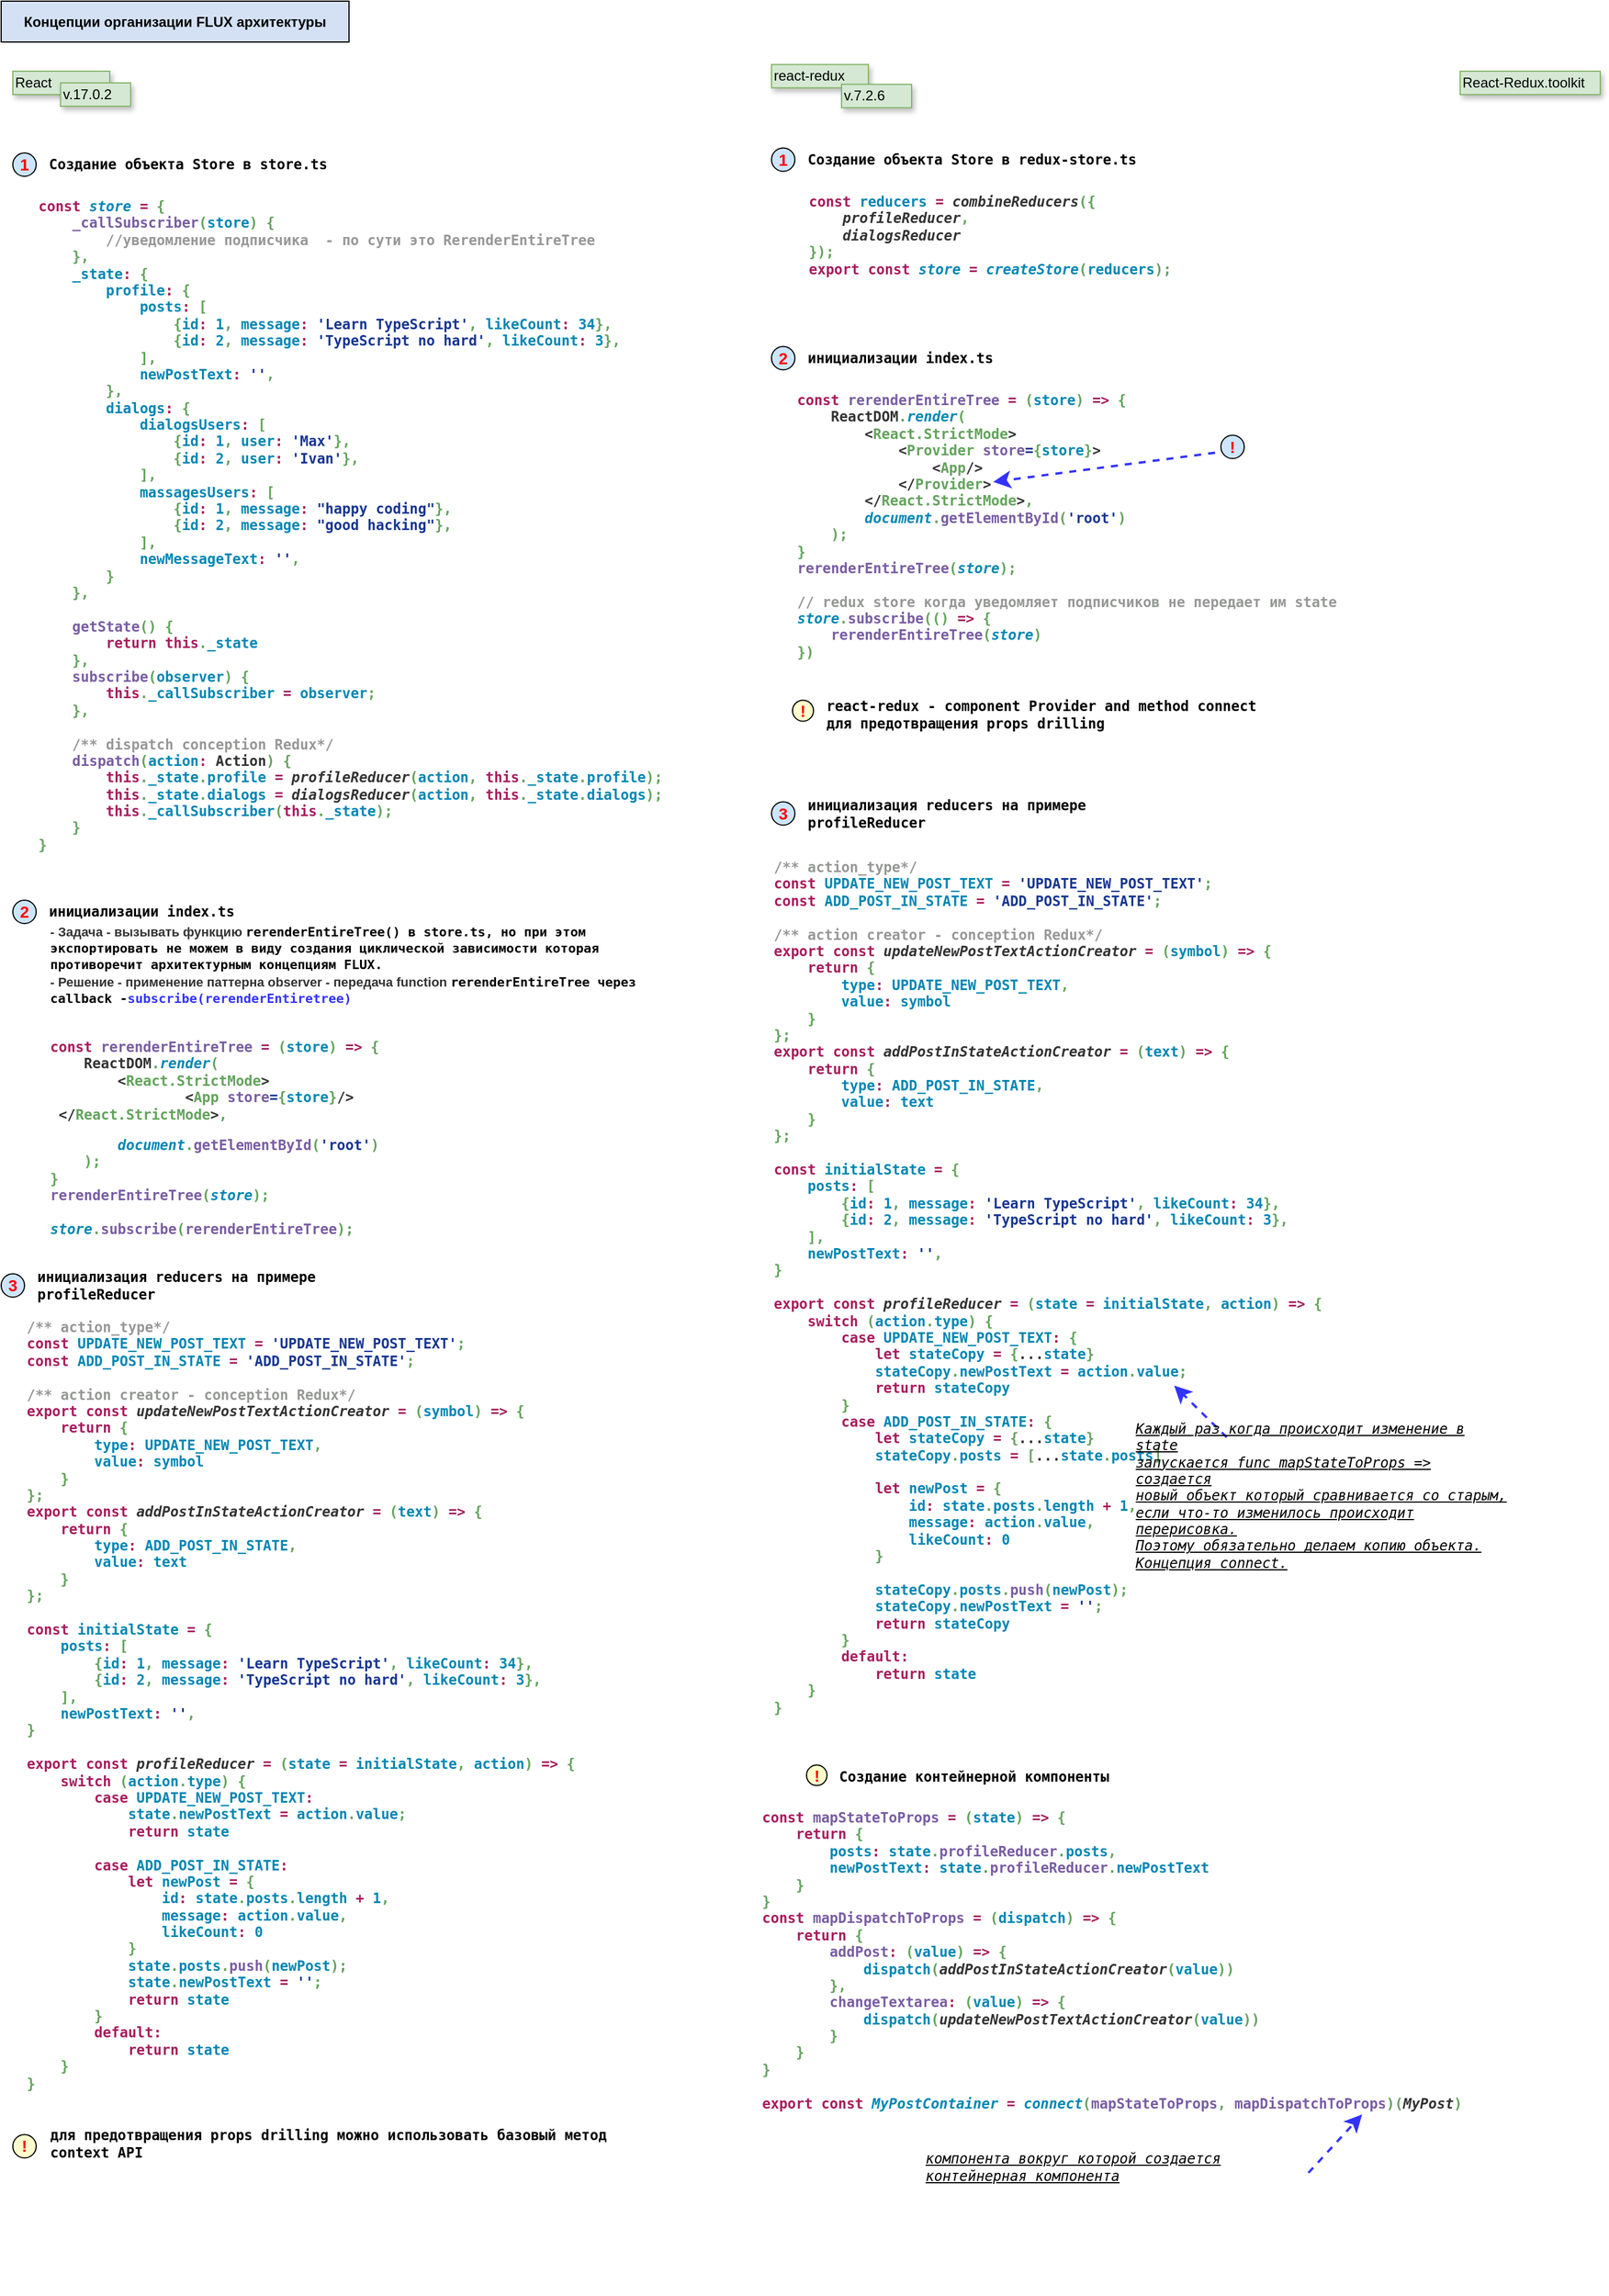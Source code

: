 <mxfile version="17.4.1" type="github" pages="2">
  <diagram id="qvrgE9RsfLInDcwIYguw" name="Conception Flux">
    <mxGraphModel dx="2216" dy="1016" grid="1" gridSize="10" guides="1" tooltips="1" connect="1" arrows="1" fold="1" page="1" pageScale="1" pageWidth="2339" pageHeight="3300" math="0" shadow="0">
      <root>
        <mxCell id="0" />
        <mxCell id="1" parent="0" />
        <mxCell id="BxIIAlPTyecSCrshHLg6-22" value="&lt;b&gt;Концепции организации FLUX архитектуры&lt;/b&gt;" style="rounded=0;whiteSpace=wrap;html=1;fillColor=#D4E1F5;shadow=0;strokeColor=#000000;" parent="1" vertex="1">
          <mxGeometry x="50" y="20" width="298" height="35" as="geometry" />
        </mxCell>
        <mxCell id="BxIIAlPTyecSCrshHLg6-37" value="react-redux" style="text;html=1;strokeColor=#82b366;fillColor=#D5E8D4;align=left;verticalAlign=middle;whiteSpace=wrap;rounded=0;glass=0;shadow=1;" parent="1" vertex="1">
          <mxGeometry x="710" y="74.25" width="83" height="20" as="geometry" />
        </mxCell>
        <mxCell id="BxIIAlPTyecSCrshHLg6-38" value="React-Redux.toolkit" style="text;html=1;strokeColor=#82b366;fillColor=#D5E8D4;align=left;verticalAlign=middle;whiteSpace=wrap;rounded=0;glass=0;shadow=1;" parent="1" vertex="1">
          <mxGeometry x="1300" y="80" width="120" height="20" as="geometry" />
        </mxCell>
        <mxCell id="BxIIAlPTyecSCrshHLg6-42" value="&lt;pre style=&quot;color: rgb(51 , 51 , 51) ; font-family: &amp;#34;jetbrains mono&amp;#34; , monospace&quot;&gt;&lt;b&gt;&lt;span style=&quot;color: #a71d5d&quot;&gt;const &lt;/span&gt;&lt;span style=&quot;color: #0086b3 ; font-style: italic&quot;&gt;store&lt;/span&gt; &lt;span style=&quot;color: #a71d5d&quot;&gt;= &lt;/span&gt;&lt;span style=&quot;color: #63a35c&quot;&gt;{&lt;br&gt;&lt;/span&gt;&lt;span style=&quot;color: #63a35c&quot;&gt;    &lt;/span&gt;&lt;span style=&quot;color: #795da3&quot;&gt;_callSubscriber&lt;/span&gt;&lt;span style=&quot;color: #63a35c&quot;&gt;(&lt;/span&gt;&lt;span style=&quot;color: #0086b3&quot;&gt;store&lt;/span&gt;&lt;span style=&quot;color: #63a35c&quot;&gt;) {&lt;br&gt;&lt;/span&gt;&lt;span style=&quot;color: #63a35c&quot;&gt;        &lt;/span&gt;&lt;span style=&quot;color: #969896&quot;&gt;//уведомление подписчика  - по сути это RerenderEntireTree&lt;br&gt;&lt;/span&gt;&lt;span style=&quot;color: #969896&quot;&gt;    &lt;/span&gt;&lt;span style=&quot;color: #63a35c&quot;&gt;},&lt;br&gt;&lt;/span&gt;&lt;span style=&quot;color: #63a35c&quot;&gt;    &lt;/span&gt;&lt;span style=&quot;color: #0086b3&quot;&gt;_state&lt;/span&gt;&lt;span style=&quot;color: #a71d5d&quot;&gt;: &lt;/span&gt;&lt;span style=&quot;color: #63a35c&quot;&gt;{&lt;br&gt;&lt;/span&gt;&lt;span style=&quot;color: #63a35c&quot;&gt;        &lt;/span&gt;&lt;span style=&quot;color: #0086b3&quot;&gt;profile&lt;/span&gt;&lt;span style=&quot;color: #a71d5d&quot;&gt;: &lt;/span&gt;&lt;span style=&quot;color: #63a35c&quot;&gt;{&lt;br&gt;&lt;/span&gt;&lt;span style=&quot;color: #63a35c&quot;&gt;            &lt;/span&gt;&lt;span style=&quot;color: #0086b3&quot;&gt;posts&lt;/span&gt;&lt;span style=&quot;color: #a71d5d&quot;&gt;: &lt;/span&gt;&lt;span style=&quot;color: #63a35c&quot;&gt;[&lt;br&gt;&lt;/span&gt;&lt;span style=&quot;color: #63a35c&quot;&gt;                {&lt;/span&gt;&lt;span style=&quot;color: #0086b3&quot;&gt;id&lt;/span&gt;&lt;span style=&quot;color: #a71d5d&quot;&gt;: &lt;/span&gt;&lt;span style=&quot;color: #0086b3&quot;&gt;1&lt;/span&gt;&lt;span style=&quot;color: #63a35c&quot;&gt;, &lt;/span&gt;&lt;span style=&quot;color: #0086b3&quot;&gt;message&lt;/span&gt;&lt;span style=&quot;color: #a71d5d&quot;&gt;: &lt;/span&gt;&lt;span style=&quot;color: #183691&quot;&gt;&#39;Learn TypeScript&#39;&lt;/span&gt;&lt;span style=&quot;color: #63a35c&quot;&gt;, &lt;/span&gt;&lt;span style=&quot;color: #0086b3&quot;&gt;likeCount&lt;/span&gt;&lt;span style=&quot;color: #a71d5d&quot;&gt;: &lt;/span&gt;&lt;span style=&quot;color: #0086b3&quot;&gt;34&lt;/span&gt;&lt;span style=&quot;color: #63a35c&quot;&gt;},&lt;br&gt;&lt;/span&gt;&lt;span style=&quot;color: #63a35c&quot;&gt;                {&lt;/span&gt;&lt;span style=&quot;color: #0086b3&quot;&gt;id&lt;/span&gt;&lt;span style=&quot;color: #a71d5d&quot;&gt;: &lt;/span&gt;&lt;span style=&quot;color: #0086b3&quot;&gt;2&lt;/span&gt;&lt;span style=&quot;color: #63a35c&quot;&gt;, &lt;/span&gt;&lt;span style=&quot;color: #0086b3&quot;&gt;message&lt;/span&gt;&lt;span style=&quot;color: #a71d5d&quot;&gt;: &lt;/span&gt;&lt;span style=&quot;color: #183691&quot;&gt;&#39;TypeScript no hard&#39;&lt;/span&gt;&lt;span style=&quot;color: #63a35c&quot;&gt;, &lt;/span&gt;&lt;span style=&quot;color: #0086b3&quot;&gt;likeCount&lt;/span&gt;&lt;span style=&quot;color: #a71d5d&quot;&gt;: &lt;/span&gt;&lt;span style=&quot;color: #0086b3&quot;&gt;3&lt;/span&gt;&lt;span style=&quot;color: #63a35c&quot;&gt;},&lt;br&gt;&lt;/span&gt;&lt;span style=&quot;color: #63a35c&quot;&gt;            ],&lt;br&gt;&lt;/span&gt;&lt;span style=&quot;color: #63a35c&quot;&gt;            &lt;/span&gt;&lt;span style=&quot;color: #0086b3&quot;&gt;newPostText&lt;/span&gt;&lt;span style=&quot;color: #a71d5d&quot;&gt;: &lt;/span&gt;&lt;span style=&quot;color: #183691&quot;&gt;&#39;&#39;&lt;/span&gt;&lt;span style=&quot;color: #63a35c&quot;&gt;,&lt;br&gt;&lt;/span&gt;&lt;span style=&quot;color: #63a35c&quot;&gt;        },&lt;br&gt;&lt;/span&gt;&lt;span style=&quot;color: #63a35c&quot;&gt;        &lt;/span&gt;&lt;span style=&quot;color: #0086b3&quot;&gt;dialogs&lt;/span&gt;&lt;span style=&quot;color: #a71d5d&quot;&gt;: &lt;/span&gt;&lt;span style=&quot;color: #63a35c&quot;&gt;{&lt;br&gt;&lt;/span&gt;&lt;span style=&quot;color: #63a35c&quot;&gt;            &lt;/span&gt;&lt;span style=&quot;color: #0086b3&quot;&gt;dialogsUsers&lt;/span&gt;&lt;span style=&quot;color: #a71d5d&quot;&gt;: &lt;/span&gt;&lt;span style=&quot;color: #63a35c&quot;&gt;[&lt;br&gt;&lt;/span&gt;&lt;span style=&quot;color: #63a35c&quot;&gt;                {&lt;/span&gt;&lt;span style=&quot;color: #0086b3&quot;&gt;id&lt;/span&gt;&lt;span style=&quot;color: #a71d5d&quot;&gt;: &lt;/span&gt;&lt;span style=&quot;color: #0086b3&quot;&gt;1&lt;/span&gt;&lt;span style=&quot;color: #63a35c&quot;&gt;, &lt;/span&gt;&lt;span style=&quot;color: #0086b3&quot;&gt;user&lt;/span&gt;&lt;span style=&quot;color: #a71d5d&quot;&gt;: &lt;/span&gt;&lt;span style=&quot;color: #183691&quot;&gt;&#39;Max&#39;&lt;/span&gt;&lt;span style=&quot;color: #63a35c&quot;&gt;},&lt;br&gt;&lt;/span&gt;&lt;span style=&quot;color: #63a35c&quot;&gt;                {&lt;/span&gt;&lt;span style=&quot;color: #0086b3&quot;&gt;id&lt;/span&gt;&lt;span style=&quot;color: #a71d5d&quot;&gt;: &lt;/span&gt;&lt;span style=&quot;color: #0086b3&quot;&gt;2&lt;/span&gt;&lt;span style=&quot;color: #63a35c&quot;&gt;, &lt;/span&gt;&lt;span style=&quot;color: #0086b3&quot;&gt;user&lt;/span&gt;&lt;span style=&quot;color: #a71d5d&quot;&gt;: &lt;/span&gt;&lt;span style=&quot;color: #183691&quot;&gt;&#39;Ivan&#39;&lt;/span&gt;&lt;span style=&quot;color: #63a35c&quot;&gt;},&lt;/span&gt;&lt;span style=&quot;color: #63a35c&quot;&gt;&lt;br&gt;&lt;/span&gt;&lt;span style=&quot;color: #63a35c&quot;&gt;            ],&lt;br&gt;&lt;/span&gt;&lt;span style=&quot;color: #63a35c&quot;&gt;            &lt;/span&gt;&lt;span style=&quot;color: #0086b3&quot;&gt;massagesUsers&lt;/span&gt;&lt;span style=&quot;color: #a71d5d&quot;&gt;: &lt;/span&gt;&lt;span style=&quot;color: #63a35c&quot;&gt;[&lt;br&gt;&lt;/span&gt;&lt;span style=&quot;color: #63a35c&quot;&gt;                {&lt;/span&gt;&lt;span style=&quot;color: #0086b3&quot;&gt;id&lt;/span&gt;&lt;span style=&quot;color: #a71d5d&quot;&gt;: &lt;/span&gt;&lt;span style=&quot;color: #0086b3&quot;&gt;1&lt;/span&gt;&lt;span style=&quot;color: #63a35c&quot;&gt;, &lt;/span&gt;&lt;span style=&quot;color: #0086b3&quot;&gt;message&lt;/span&gt;&lt;span style=&quot;color: #a71d5d&quot;&gt;: &lt;/span&gt;&lt;span style=&quot;color: #183691&quot;&gt;&quot;happy coding&quot;&lt;/span&gt;&lt;span style=&quot;color: #63a35c&quot;&gt;},&lt;br&gt;&lt;/span&gt;&lt;span style=&quot;color: #63a35c&quot;&gt;                {&lt;/span&gt;&lt;span style=&quot;color: #0086b3&quot;&gt;id&lt;/span&gt;&lt;span style=&quot;color: #a71d5d&quot;&gt;: &lt;/span&gt;&lt;span style=&quot;color: #0086b3&quot;&gt;2&lt;/span&gt;&lt;span style=&quot;color: #63a35c&quot;&gt;, &lt;/span&gt;&lt;span style=&quot;color: #0086b3&quot;&gt;message&lt;/span&gt;&lt;span style=&quot;color: #a71d5d&quot;&gt;: &lt;/span&gt;&lt;span style=&quot;color: #183691&quot;&gt;&quot;good hacking&quot;&lt;/span&gt;&lt;span style=&quot;color: #63a35c&quot;&gt;},&lt;/span&gt;&lt;span style=&quot;color: #63a35c&quot;&gt;&lt;br&gt;&lt;/span&gt;&lt;span style=&quot;color: #63a35c&quot;&gt;            ],&lt;br&gt;&lt;/span&gt;&lt;span style=&quot;color: #63a35c&quot;&gt;            &lt;/span&gt;&lt;span style=&quot;color: #0086b3&quot;&gt;newMessageText&lt;/span&gt;&lt;span style=&quot;color: #a71d5d&quot;&gt;: &lt;/span&gt;&lt;span style=&quot;color: #183691&quot;&gt;&#39;&#39;&lt;/span&gt;&lt;span style=&quot;color: #63a35c&quot;&gt;,&lt;br&gt;&lt;/span&gt;&lt;span style=&quot;color: #63a35c&quot;&gt;        }&lt;br&gt;&lt;/span&gt;&lt;span style=&quot;color: #63a35c&quot;&gt;    },&lt;br&gt;&lt;/span&gt;&lt;span style=&quot;color: #63a35c&quot;&gt;&lt;br&gt;&lt;/span&gt;&lt;span style=&quot;color: #63a35c&quot;&gt;    &lt;/span&gt;&lt;span style=&quot;color: #795da3&quot;&gt;getState&lt;/span&gt;&lt;span style=&quot;color: #63a35c&quot;&gt;() {&lt;br&gt;&lt;/span&gt;&lt;span style=&quot;color: #63a35c&quot;&gt;        &lt;/span&gt;&lt;span style=&quot;color: #a71d5d&quot;&gt;return this&lt;/span&gt;&lt;span style=&quot;color: #63a35c&quot;&gt;.&lt;/span&gt;&lt;span style=&quot;color: #0086b3&quot;&gt;_state&lt;br&gt;&lt;/span&gt;&lt;span style=&quot;color: #0086b3&quot;&gt;    &lt;/span&gt;&lt;span style=&quot;color: #63a35c&quot;&gt;},&lt;br&gt;&lt;/span&gt;&lt;span style=&quot;color: #63a35c&quot;&gt;    &lt;/span&gt;&lt;span style=&quot;color: #795da3&quot;&gt;subscribe&lt;/span&gt;&lt;span style=&quot;color: #63a35c&quot;&gt;(&lt;/span&gt;&lt;span style=&quot;color: #0086b3&quot;&gt;observer&lt;/span&gt;&lt;span style=&quot;color: #63a35c&quot;&gt;) {&lt;br&gt;&lt;/span&gt;&lt;span style=&quot;color: #63a35c&quot;&gt;        &lt;/span&gt;&lt;span style=&quot;color: #a71d5d&quot;&gt;this&lt;/span&gt;&lt;span style=&quot;color: #63a35c&quot;&gt;.&lt;/span&gt;&lt;span style=&quot;color: #0086b3&quot;&gt;_callSubscriber &lt;/span&gt;&lt;span style=&quot;color: #a71d5d&quot;&gt;= &lt;/span&gt;&lt;span style=&quot;color: #0086b3&quot;&gt;observer&lt;/span&gt;&lt;span style=&quot;color: #63a35c&quot;&gt;;&lt;br&gt;&lt;/span&gt;&lt;span style=&quot;color: #63a35c&quot;&gt;    },&lt;br&gt;&lt;/span&gt;&lt;span style=&quot;color: #63a35c&quot;&gt;&lt;br&gt;&lt;/span&gt;&lt;span style=&quot;color: #63a35c&quot;&gt;    &lt;/span&gt;&lt;span style=&quot;color: #969896&quot;&gt;/** dispatch conception Redux*/&lt;br&gt;&lt;/span&gt;&lt;span style=&quot;color: #969896&quot;&gt;    &lt;/span&gt;&lt;span style=&quot;color: #795da3&quot;&gt;dispatch&lt;/span&gt;&lt;span style=&quot;color: #63a35c&quot;&gt;(&lt;/span&gt;&lt;span style=&quot;color: #0086b3&quot;&gt;action&lt;/span&gt;&lt;span style=&quot;color: #a71d5d&quot;&gt;: &lt;/span&gt;Action&lt;span style=&quot;color: #63a35c&quot;&gt;) {&lt;br&gt;&lt;/span&gt;&lt;span style=&quot;color: #63a35c&quot;&gt;        &lt;/span&gt;&lt;span style=&quot;color: #a71d5d&quot;&gt;this&lt;/span&gt;&lt;span style=&quot;color: #63a35c&quot;&gt;.&lt;/span&gt;&lt;span style=&quot;color: #0086b3&quot;&gt;_state&lt;/span&gt;&lt;span style=&quot;color: #63a35c&quot;&gt;.&lt;/span&gt;&lt;span style=&quot;color: #0086b3&quot;&gt;profile &lt;/span&gt;&lt;span style=&quot;color: #a71d5d&quot;&gt;= &lt;/span&gt;&lt;span style=&quot;font-style: italic&quot;&gt;profileReducer&lt;/span&gt;&lt;span style=&quot;color: #63a35c&quot;&gt;(&lt;/span&gt;&lt;span style=&quot;color: #0086b3&quot;&gt;action&lt;/span&gt;&lt;span style=&quot;color: #63a35c&quot;&gt;, &lt;/span&gt;&lt;span style=&quot;color: #a71d5d&quot;&gt;this&lt;/span&gt;&lt;span style=&quot;color: #63a35c&quot;&gt;.&lt;/span&gt;&lt;span style=&quot;color: #0086b3&quot;&gt;_state&lt;/span&gt;&lt;span style=&quot;color: #63a35c&quot;&gt;.&lt;/span&gt;&lt;span style=&quot;color: #0086b3&quot;&gt;profile&lt;/span&gt;&lt;span style=&quot;color: #63a35c&quot;&gt;);&lt;br&gt;&lt;/span&gt;&lt;span style=&quot;color: #63a35c&quot;&gt;        &lt;/span&gt;&lt;span style=&quot;color: #a71d5d&quot;&gt;this&lt;/span&gt;&lt;span style=&quot;color: #63a35c&quot;&gt;.&lt;/span&gt;&lt;span style=&quot;color: #0086b3&quot;&gt;_state&lt;/span&gt;&lt;span style=&quot;color: #63a35c&quot;&gt;.&lt;/span&gt;&lt;span style=&quot;color: #0086b3&quot;&gt;dialogs &lt;/span&gt;&lt;span style=&quot;color: #a71d5d&quot;&gt;= &lt;/span&gt;&lt;span style=&quot;font-style: italic&quot;&gt;dialogsReducer&lt;/span&gt;&lt;span style=&quot;color: #63a35c&quot;&gt;(&lt;/span&gt;&lt;span style=&quot;color: #0086b3&quot;&gt;action&lt;/span&gt;&lt;span style=&quot;color: #63a35c&quot;&gt;, &lt;/span&gt;&lt;span style=&quot;color: #a71d5d&quot;&gt;this&lt;/span&gt;&lt;span style=&quot;color: #63a35c&quot;&gt;.&lt;/span&gt;&lt;span style=&quot;color: #0086b3&quot;&gt;_state&lt;/span&gt;&lt;span style=&quot;color: #63a35c&quot;&gt;.&lt;/span&gt;&lt;span style=&quot;color: #0086b3&quot;&gt;dialogs&lt;/span&gt;&lt;span style=&quot;color: #63a35c&quot;&gt;);&lt;br&gt;&lt;/span&gt;&lt;span style=&quot;color: #63a35c&quot;&gt;        &lt;/span&gt;&lt;span style=&quot;color: #a71d5d&quot;&gt;this&lt;/span&gt;&lt;span style=&quot;color: #63a35c&quot;&gt;.&lt;/span&gt;&lt;span style=&quot;color: #0086b3&quot;&gt;_callSubscriber&lt;/span&gt;&lt;span style=&quot;color: #63a35c&quot;&gt;(&lt;/span&gt;&lt;span style=&quot;color: #a71d5d&quot;&gt;this&lt;/span&gt;&lt;span style=&quot;color: #63a35c&quot;&gt;.&lt;/span&gt;&lt;span style=&quot;color: #0086b3&quot;&gt;_state&lt;/span&gt;&lt;span style=&quot;color: #63a35c&quot;&gt;);&lt;br&gt;&lt;/span&gt;&lt;span style=&quot;color: #63a35c&quot;&gt;    }&lt;br&gt;&lt;/span&gt;&lt;span style=&quot;color: #63a35c&quot;&gt;}&lt;/span&gt;&lt;/b&gt;&lt;/pre&gt;" style="text;whiteSpace=wrap;html=1;fontColor=#000000;labelBackgroundColor=none;" parent="1" vertex="1">
          <mxGeometry x="79.5" y="170" width="490.87" height="590" as="geometry" />
        </mxCell>
        <mxCell id="BxIIAlPTyecSCrshHLg6-44" value="v.7.2.6" style="text;html=1;strokeColor=#82b366;fillColor=#D5E8D4;align=left;verticalAlign=middle;whiteSpace=wrap;rounded=0;glass=0;shadow=1;" parent="1" vertex="1">
          <mxGeometry x="770" y="91.25" width="60" height="20" as="geometry" />
        </mxCell>
        <mxCell id="BxIIAlPTyecSCrshHLg6-45" value="" style="group" parent="1" vertex="1" connectable="0">
          <mxGeometry x="60" y="80" width="100.87" height="30" as="geometry" />
        </mxCell>
        <mxCell id="BxIIAlPTyecSCrshHLg6-21" value="React" style="text;html=1;strokeColor=#82b366;fillColor=#D5E8D4;align=left;verticalAlign=middle;whiteSpace=wrap;rounded=0;glass=0;shadow=1;" parent="BxIIAlPTyecSCrshHLg6-45" vertex="1">
          <mxGeometry width="83" height="20" as="geometry" />
        </mxCell>
        <mxCell id="BxIIAlPTyecSCrshHLg6-43" value="v.17.0.2" style="text;html=1;strokeColor=#82b366;fillColor=#D5E8D4;align=left;verticalAlign=middle;whiteSpace=wrap;rounded=0;glass=0;shadow=1;" parent="BxIIAlPTyecSCrshHLg6-45" vertex="1">
          <mxGeometry x="40.87" y="10" width="60" height="20" as="geometry" />
        </mxCell>
        <mxCell id="BxIIAlPTyecSCrshHLg6-46" value="&lt;pre style=&quot;color: rgb(51 , 51 , 51) ; font-family: &amp;#34;jetbrains mono&amp;#34; , monospace&quot;&gt;&lt;b&gt;&lt;span style=&quot;color: #a71d5d&quot;&gt;const &lt;/span&gt;&lt;span style=&quot;color: #795da3&quot;&gt;rerenderEntireTree &lt;/span&gt;&lt;span style=&quot;color: #a71d5d&quot;&gt;= &lt;/span&gt;&lt;span style=&quot;color: #63a35c&quot;&gt;(&lt;/span&gt;&lt;span style=&quot;color: #0086b3&quot;&gt;store&lt;/span&gt;&lt;span style=&quot;color: #63a35c&quot;&gt;) &lt;/span&gt;&lt;span style=&quot;color: #a71d5d&quot;&gt;=&amp;gt; &lt;/span&gt;&lt;span style=&quot;color: #63a35c&quot;&gt;{&lt;br&gt;&lt;/span&gt;&lt;span style=&quot;color: #63a35c&quot;&gt;    &lt;/span&gt;ReactDOM&lt;span style=&quot;color: #63a35c&quot;&gt;.&lt;/span&gt;&lt;span style=&quot;color: #0086b3 ; font-style: italic&quot;&gt;render&lt;/span&gt;&lt;span style=&quot;color: #63a35c&quot;&gt;(&lt;br&gt;&lt;/span&gt;&lt;span style=&quot;color: #63a35c&quot;&gt;        &lt;/span&gt;&amp;lt;&lt;span style=&quot;color: #63a35c&quot;&gt;React.StrictMode&lt;/span&gt;&amp;gt;&lt;br&gt;                &amp;lt;&lt;span style=&quot;color: #63a35c&quot;&gt;App &lt;/span&gt;&lt;/b&gt;&lt;b&gt;&lt;span style=&quot;color: rgb(121 , 93 , 163)&quot;&gt;store&lt;/span&gt;&lt;span style=&quot;color: rgb(24 , 54 , 145)&quot;&gt;=&lt;/span&gt;&lt;span style=&quot;color: rgb(99 , 163 , 92)&quot;&gt;{&lt;/span&gt;&lt;span style=&quot;color: rgb(0 , 134 , 179)&quot;&gt;store&lt;/span&gt;&lt;span style=&quot;color: rgb(99 , 163 , 92)&quot;&gt;}&lt;/span&gt;&lt;/b&gt;&lt;b&gt;/&amp;gt;&lt;/b&gt;&lt;b style=&quot;white-space: normal&quot;&gt;&amp;nbsp; &amp;nbsp; &amp;nbsp; &amp;nbsp; &lt;span style=&quot;white-space: pre&quot;&gt; &lt;/span&gt;&amp;lt;/&lt;span style=&quot;color: #63a35c&quot;&gt;React.StrictMode&lt;/span&gt;&amp;gt;&lt;span style=&quot;color: #63a35c&quot;&gt;,&lt;/span&gt;&lt;/b&gt;&lt;/pre&gt;&lt;pre style=&quot;color: rgb(51 , 51 , 51) ; font-family: &amp;#34;jetbrains mono&amp;#34; , monospace&quot;&gt;&lt;b&gt;&lt;span style=&quot;color: #63a35c&quot;&gt;        &lt;/span&gt;&lt;span style=&quot;color: #0086b3 ; font-style: italic&quot;&gt;document&lt;/span&gt;&lt;span style=&quot;color: #63a35c&quot;&gt;.&lt;/span&gt;&lt;span style=&quot;color: #795da3&quot;&gt;getElementById&lt;/span&gt;&lt;span style=&quot;color: #63a35c&quot;&gt;(&lt;/span&gt;&lt;span style=&quot;color: #183691&quot;&gt;&#39;root&#39;&lt;/span&gt;&lt;span style=&quot;color: #63a35c&quot;&gt;)&lt;br&gt;&lt;/span&gt;&lt;span style=&quot;color: #63a35c&quot;&gt;    );&lt;br&gt;&lt;/span&gt;&lt;span style=&quot;color: #63a35c&quot;&gt;}&lt;br&gt;&lt;/span&gt;&lt;span style=&quot;color: #795da3&quot;&gt;rerenderEntireTree&lt;/span&gt;&lt;span style=&quot;color: #63a35c&quot;&gt;(&lt;/span&gt;&lt;span style=&quot;color: #0086b3 ; font-style: italic&quot;&gt;store&lt;/span&gt;&lt;span style=&quot;color: #63a35c&quot;&gt;);&lt;br&gt;&lt;/span&gt;&lt;span style=&quot;color: #63a35c&quot;&gt;&lt;br&gt;&lt;/span&gt;&lt;span style=&quot;color: #0086b3 ; font-style: italic&quot;&gt;store&lt;/span&gt;&lt;span style=&quot;color: #63a35c&quot;&gt;.&lt;/span&gt;&lt;span style=&quot;color: #795da3&quot;&gt;subscribe&lt;/span&gt;&lt;span style=&quot;color: #63a35c&quot;&gt;(&lt;/span&gt;&lt;span style=&quot;color: #795da3&quot;&gt;rerenderEntireTree&lt;/span&gt;&lt;span style=&quot;color: #63a35c&quot;&gt;); &lt;/span&gt;&lt;/b&gt;&lt;/pre&gt;" style="text;whiteSpace=wrap;html=1;fontSize=12;fontColor=#000000;labelBackgroundColor=none;" parent="1" vertex="1">
          <mxGeometry x="90" y="890" width="340" height="200" as="geometry" />
        </mxCell>
        <mxCell id="BxIIAlPTyecSCrshHLg6-48" value="" style="group" parent="1" vertex="1" connectable="0">
          <mxGeometry x="60" y="140" width="369.57" height="40" as="geometry" />
        </mxCell>
        <mxCell id="BxIIAlPTyecSCrshHLg6-3" value="&lt;font&gt;&lt;span style=&quot;color: rgb(0 , 0 , 0) ; font-family: &amp;#34;jetbrains mono&amp;#34; , monospace&quot;&gt;&lt;b&gt;Создание объекта Store в store.ts&lt;/b&gt;&lt;br&gt;&lt;/span&gt;&lt;/font&gt;" style="text;html=1;strokeColor=none;fillColor=none;align=left;verticalAlign=middle;whiteSpace=wrap;rounded=0;labelBackgroundColor=none;labelBorderColor=none;fontFamily=Helvetica;fontSize=12;fontColor=#333333;" parent="BxIIAlPTyecSCrshHLg6-48" vertex="1">
          <mxGeometry x="28.7" width="340.87" height="40" as="geometry" />
        </mxCell>
        <mxCell id="BxIIAlPTyecSCrshHLg6-47" value="1" style="ellipse;whiteSpace=wrap;html=1;aspect=fixed;fontSize=14;fontColor=#FF0000;fillColor=#CCE5FF;fontStyle=1" parent="BxIIAlPTyecSCrshHLg6-48" vertex="1">
          <mxGeometry y="10" width="20" height="20" as="geometry" />
        </mxCell>
        <mxCell id="BxIIAlPTyecSCrshHLg6-49" value="" style="group" parent="1" vertex="1" connectable="0">
          <mxGeometry x="60" y="780" width="369.57" height="40" as="geometry" />
        </mxCell>
        <mxCell id="BxIIAlPTyecSCrshHLg6-50" value="&lt;font&gt;&lt;span style=&quot;color: rgb(0 , 0 , 0) ; font-family: &amp;#34;jetbrains mono&amp;#34; , monospace&quot;&gt;&lt;b&gt;инициализации index.ts&lt;/b&gt;&lt;br&gt;&lt;/span&gt;&lt;/font&gt;" style="text;html=1;strokeColor=none;fillColor=none;align=left;verticalAlign=middle;whiteSpace=wrap;rounded=0;labelBackgroundColor=none;labelBorderColor=none;fontFamily=Helvetica;fontSize=12;fontColor=#333333;" parent="BxIIAlPTyecSCrshHLg6-49" vertex="1">
          <mxGeometry x="28.7" width="340.87" height="40" as="geometry" />
        </mxCell>
        <mxCell id="BxIIAlPTyecSCrshHLg6-51" value="2" style="ellipse;whiteSpace=wrap;html=1;aspect=fixed;fontSize=14;fontColor=#FF0000;fillColor=#CCE5FF;fontStyle=1" parent="BxIIAlPTyecSCrshHLg6-49" vertex="1">
          <mxGeometry y="10" width="20" height="20" as="geometry" />
        </mxCell>
        <mxCell id="BxIIAlPTyecSCrshHLg6-52" value="&lt;font style=&quot;font-size: 11px&quot;&gt;&lt;b&gt;- Задача - вызывать функцию&amp;nbsp;&lt;span style=&quot;color: rgb(0 , 0 , 0) ; font-family: &amp;#34;jetbrains mono&amp;#34; , monospace&quot;&gt;rerenderEntireTree() в store.ts, но при этом экспортировать не можем в виду создания циклической зависимости которая противоречит архитектурным концепциям FLUX.&amp;nbsp;&lt;br&gt;&lt;/span&gt;&lt;/b&gt;&lt;/font&gt;&lt;font style=&quot;font-size: 11px&quot;&gt;&lt;font style=&quot;font-size: 11px&quot;&gt;&lt;b&gt;- Решение - применение паттерна observer - передача function&amp;nbsp;&lt;/b&gt;&lt;b&gt;&lt;span style=&quot;color: rgb(0 , 0 , 0) ; font-family: &amp;#34;jetbrains mono&amp;#34; , monospace&quot;&gt;rerenderEntireTree через callback -&lt;/span&gt;&lt;/b&gt;&lt;span style=&quot;font-family: &amp;#34;jetbrains mono&amp;#34; , monospace&quot;&gt;&lt;font color=&quot;#3333ff&quot; style=&quot;font-size: 11px&quot;&gt;&lt;b&gt;subscribe(rerenderEntiretree)&lt;/b&gt;&lt;/font&gt;&lt;/span&gt;&lt;b&gt;&lt;span style=&quot;color: rgb(0 , 0 , 0) ; font-family: &amp;#34;jetbrains mono&amp;#34; , monospace&quot;&gt;&amp;nbsp;&lt;/span&gt;&lt;/b&gt;&lt;/font&gt;&lt;b style=&quot;font-size: 11px&quot;&gt;&lt;span style=&quot;color: rgb(0 , 0 , 0) ; font-family: &amp;#34;jetbrains mono&amp;#34; , monospace&quot;&gt;&lt;br&gt;&lt;/span&gt;&lt;/b&gt;&lt;/font&gt;" style="text;html=1;strokeColor=none;fillColor=none;align=left;verticalAlign=middle;whiteSpace=wrap;rounded=0;labelBackgroundColor=none;labelBorderColor=none;fontFamily=Helvetica;fontSize=12;fontColor=#333333;" parent="1" vertex="1">
          <mxGeometry x="90" y="810" width="529" height="70" as="geometry" />
        </mxCell>
        <mxCell id="BxIIAlPTyecSCrshHLg6-55" value="" style="group" parent="1" vertex="1" connectable="0">
          <mxGeometry x="50" y="1100" width="369.57" height="40" as="geometry" />
        </mxCell>
        <mxCell id="BxIIAlPTyecSCrshHLg6-56" value="&lt;font&gt;&lt;span style=&quot;color: rgb(0 , 0 , 0) ; font-family: &amp;#34;jetbrains mono&amp;#34; , monospace&quot;&gt;&lt;b&gt;инициализация reducers на примере profileReducer&lt;/b&gt;&lt;br&gt;&lt;/span&gt;&lt;/font&gt;" style="text;html=1;strokeColor=none;fillColor=none;align=left;verticalAlign=middle;whiteSpace=wrap;rounded=0;labelBackgroundColor=none;labelBorderColor=none;fontFamily=Helvetica;fontSize=12;fontColor=#333333;" parent="BxIIAlPTyecSCrshHLg6-55" vertex="1">
          <mxGeometry x="28.7" width="340.87" height="40" as="geometry" />
        </mxCell>
        <mxCell id="BxIIAlPTyecSCrshHLg6-57" value="3" style="ellipse;whiteSpace=wrap;html=1;aspect=fixed;fontSize=14;fontColor=#FF0000;fillColor=#CCE5FF;fontStyle=1" parent="BxIIAlPTyecSCrshHLg6-55" vertex="1">
          <mxGeometry y="10" width="20" height="20" as="geometry" />
        </mxCell>
        <mxCell id="BxIIAlPTyecSCrshHLg6-60" value="&lt;pre style=&quot;font-family: &amp;#34;jetbrains mono&amp;#34; , monospace ; color: rgb(51 , 51 , 51)&quot;&gt;&lt;b&gt;&lt;span style=&quot;color: #969896&quot;&gt;/** action_type*/&lt;br&gt;&lt;/span&gt;&lt;span style=&quot;color: #a71d5d&quot;&gt;const &lt;/span&gt;&lt;span style=&quot;color: #0086b3&quot;&gt;UPDATE_NEW_POST_TEXT &lt;/span&gt;&lt;span style=&quot;color: #a71d5d&quot;&gt;= &lt;/span&gt;&lt;span style=&quot;color: #183691&quot;&gt;&#39;UPDATE_NEW_POST_TEXT&#39;&lt;/span&gt;&lt;span style=&quot;color: #63a35c&quot;&gt;;&lt;br&gt;&lt;/span&gt;&lt;span style=&quot;color: #a71d5d&quot;&gt;const &lt;/span&gt;&lt;span style=&quot;color: #0086b3&quot;&gt;ADD_POST_IN_STATE&lt;/span&gt;&lt;span style=&quot;color: #a71d5d&quot;&gt; = &lt;/span&gt;&lt;span style=&quot;color: #183691&quot;&gt;&#39;ADD_POST_IN_STATE&#39;&lt;/span&gt;&lt;span style=&quot;color: #63a35c&quot;&gt;;&lt;br&gt;&lt;/span&gt;&lt;span style=&quot;color: #63a35c&quot;&gt;&lt;br&gt;&lt;/span&gt;&lt;span style=&quot;color: #969896&quot;&gt;/** action creator - conception Redux*/&lt;br&gt;&lt;/span&gt;&lt;span style=&quot;color: #a71d5d&quot;&gt;export const &lt;/span&gt;&lt;span style=&quot;font-style: italic&quot;&gt;updateNewPostTextActionCreator &lt;/span&gt;&lt;span style=&quot;color: #a71d5d&quot;&gt;= &lt;/span&gt;&lt;span style=&quot;color: #63a35c&quot;&gt;(&lt;/span&gt;&lt;span style=&quot;color: #0086b3&quot;&gt;symbol&lt;/span&gt;&lt;span style=&quot;color: #63a35c&quot;&gt;) &lt;/span&gt;&lt;span style=&quot;color: #a71d5d&quot;&gt;=&amp;gt; &lt;/span&gt;&lt;span style=&quot;color: #63a35c&quot;&gt;{&lt;br&gt;&lt;/span&gt;&lt;span style=&quot;color: #63a35c&quot;&gt;    &lt;/span&gt;&lt;span style=&quot;color: #a71d5d&quot;&gt;return &lt;/span&gt;&lt;span style=&quot;color: #63a35c&quot;&gt;{&lt;br&gt;&lt;/span&gt;&lt;span style=&quot;color: #63a35c&quot;&gt;        &lt;/span&gt;&lt;span style=&quot;color: #0086b3&quot;&gt;type&lt;/span&gt;&lt;span style=&quot;color: #a71d5d&quot;&gt;: &lt;/span&gt;&lt;span style=&quot;color: #0086b3&quot;&gt;UPDATE_NEW_POST_TEXT&lt;/span&gt;&lt;span style=&quot;color: #63a35c&quot;&gt;,&lt;br&gt;&lt;/span&gt;&lt;span style=&quot;color: #63a35c&quot;&gt;        &lt;/span&gt;&lt;span style=&quot;color: #0086b3&quot;&gt;value&lt;/span&gt;&lt;span style=&quot;color: #a71d5d&quot;&gt;: &lt;/span&gt;&lt;span style=&quot;color: #0086b3&quot;&gt;symbol&lt;br&gt;&lt;/span&gt;&lt;span style=&quot;color: #0086b3&quot;&gt;    &lt;/span&gt;&lt;span style=&quot;color: #63a35c&quot;&gt;}&lt;br&gt;&lt;/span&gt;&lt;span style=&quot;color: #63a35c&quot;&gt;};&lt;br&gt;&lt;/span&gt;&lt;span style=&quot;color: #a71d5d&quot;&gt;export const &lt;/span&gt;&lt;span style=&quot;font-style: italic&quot;&gt;addPostInStateActionCreator &lt;/span&gt;&lt;span style=&quot;color: #a71d5d&quot;&gt;= &lt;/span&gt;&lt;span style=&quot;color: #63a35c&quot;&gt;(&lt;/span&gt;&lt;span style=&quot;color: #0086b3&quot;&gt;text&lt;/span&gt;&lt;span style=&quot;color: #63a35c&quot;&gt;) &lt;/span&gt;&lt;span style=&quot;color: #a71d5d&quot;&gt;=&amp;gt; &lt;/span&gt;&lt;span style=&quot;color: #63a35c&quot;&gt;{&lt;br&gt;&lt;/span&gt;&lt;span style=&quot;color: #63a35c&quot;&gt;    &lt;/span&gt;&lt;span style=&quot;color: #a71d5d&quot;&gt;return &lt;/span&gt;&lt;span style=&quot;color: #63a35c&quot;&gt;{&lt;br&gt;&lt;/span&gt;&lt;span style=&quot;color: #63a35c&quot;&gt;        &lt;/span&gt;&lt;span style=&quot;color: #0086b3&quot;&gt;type&lt;/span&gt;&lt;span style=&quot;color: #a71d5d&quot;&gt;: &lt;/span&gt;&lt;span style=&quot;color: #0086b3&quot;&gt;ADD_POST_IN_STATE&lt;/span&gt;&lt;span style=&quot;color: #63a35c&quot;&gt;,&lt;br&gt;&lt;/span&gt;&lt;span style=&quot;color: #63a35c&quot;&gt;        &lt;/span&gt;&lt;span style=&quot;color: #0086b3&quot;&gt;value&lt;/span&gt;&lt;span style=&quot;color: #a71d5d&quot;&gt;: &lt;/span&gt;&lt;span style=&quot;color: #0086b3&quot;&gt;text&lt;br&gt;&lt;/span&gt;&lt;span style=&quot;color: #0086b3&quot;&gt;    &lt;/span&gt;&lt;span style=&quot;color: #63a35c&quot;&gt;}&lt;br&gt;&lt;/span&gt;&lt;span style=&quot;color: #63a35c&quot;&gt;};&lt;br&gt;&lt;/span&gt;&lt;span style=&quot;color: #63a35c&quot;&gt;&lt;br&gt;&lt;/span&gt;&lt;span style=&quot;color: #a71d5d&quot;&gt;const &lt;/span&gt;&lt;span style=&quot;color: #0086b3&quot;&gt;initialState &lt;/span&gt;&lt;span style=&quot;color: #a71d5d&quot;&gt;= &lt;/span&gt;&lt;span style=&quot;color: #63a35c&quot;&gt;{&lt;br&gt;&lt;/span&gt;&lt;span style=&quot;color: #63a35c&quot;&gt;    &lt;/span&gt;&lt;span style=&quot;color: #0086b3&quot;&gt;posts&lt;/span&gt;&lt;span style=&quot;color: #a71d5d&quot;&gt;: &lt;/span&gt;&lt;span style=&quot;color: #63a35c&quot;&gt;[&lt;br&gt;&lt;/span&gt;&lt;span style=&quot;color: #63a35c&quot;&gt;        {&lt;/span&gt;&lt;span style=&quot;color: #0086b3&quot;&gt;id&lt;/span&gt;&lt;span style=&quot;color: #a71d5d&quot;&gt;: &lt;/span&gt;&lt;span style=&quot;color: #0086b3&quot;&gt;1&lt;/span&gt;&lt;span style=&quot;color: #63a35c&quot;&gt;, &lt;/span&gt;&lt;span style=&quot;color: #0086b3&quot;&gt;message&lt;/span&gt;&lt;span style=&quot;color: #a71d5d&quot;&gt;: &lt;/span&gt;&lt;span style=&quot;color: #183691&quot;&gt;&#39;Learn TypeScript&#39;&lt;/span&gt;&lt;span style=&quot;color: #63a35c&quot;&gt;, &lt;/span&gt;&lt;span style=&quot;color: #0086b3&quot;&gt;likeCount&lt;/span&gt;&lt;span style=&quot;color: #a71d5d&quot;&gt;: &lt;/span&gt;&lt;span style=&quot;color: #0086b3&quot;&gt;34&lt;/span&gt;&lt;span style=&quot;color: #63a35c&quot;&gt;},&lt;br&gt;&lt;/span&gt;&lt;span style=&quot;color: #63a35c&quot;&gt;        {&lt;/span&gt;&lt;span style=&quot;color: #0086b3&quot;&gt;id&lt;/span&gt;&lt;span style=&quot;color: #a71d5d&quot;&gt;: &lt;/span&gt;&lt;span style=&quot;color: #0086b3&quot;&gt;2&lt;/span&gt;&lt;span style=&quot;color: #63a35c&quot;&gt;, &lt;/span&gt;&lt;span style=&quot;color: #0086b3&quot;&gt;message&lt;/span&gt;&lt;span style=&quot;color: #a71d5d&quot;&gt;: &lt;/span&gt;&lt;span style=&quot;color: #183691&quot;&gt;&#39;TypeScript no hard&#39;&lt;/span&gt;&lt;span style=&quot;color: #63a35c&quot;&gt;, &lt;/span&gt;&lt;span style=&quot;color: #0086b3&quot;&gt;likeCount&lt;/span&gt;&lt;span style=&quot;color: #a71d5d&quot;&gt;: &lt;/span&gt;&lt;span style=&quot;color: #0086b3&quot;&gt;3&lt;/span&gt;&lt;span style=&quot;color: #63a35c&quot;&gt;},&lt;br&gt;&lt;/span&gt;&lt;span style=&quot;color: #63a35c&quot;&gt;    ],&lt;br&gt;&lt;/span&gt;&lt;span style=&quot;color: #63a35c&quot;&gt;    &lt;/span&gt;&lt;span style=&quot;color: #0086b3&quot;&gt;newPostText&lt;/span&gt;&lt;span style=&quot;color: #a71d5d&quot;&gt;: &lt;/span&gt;&lt;span style=&quot;color: #183691&quot;&gt;&#39;&#39;&lt;/span&gt;&lt;span style=&quot;color: #63a35c&quot;&gt;,&lt;br&gt;&lt;/span&gt;&lt;span style=&quot;color: #63a35c&quot;&gt;}&lt;br&gt;&lt;/span&gt;&lt;span style=&quot;color: #63a35c&quot;&gt;&lt;br&gt;&lt;/span&gt;&lt;span style=&quot;color: #a71d5d&quot;&gt;export const &lt;/span&gt;&lt;span style=&quot;font-style: italic&quot;&gt;profileReducer &lt;/span&gt;&lt;span style=&quot;color: #a71d5d&quot;&gt;= &lt;/span&gt;&lt;span style=&quot;color: #63a35c&quot;&gt;(&lt;/span&gt;&lt;span style=&quot;color: #0086b3&quot;&gt;state&lt;/span&gt; &lt;span style=&quot;color: #a71d5d&quot;&gt;= &lt;/span&gt;&lt;span style=&quot;color: #0086b3&quot;&gt;initialState&lt;/span&gt;&lt;span style=&quot;color: #63a35c&quot;&gt;, &lt;/span&gt;&lt;span style=&quot;color: #0086b3&quot;&gt;action&lt;/span&gt;&lt;span style=&quot;color: #63a35c&quot;&gt;) &lt;/span&gt;&lt;span style=&quot;color: #a71d5d&quot;&gt;=&amp;gt; &lt;/span&gt;&lt;span style=&quot;color: #63a35c&quot;&gt;{&lt;br&gt;&lt;/span&gt;&lt;span style=&quot;color: #63a35c&quot;&gt;    &lt;/span&gt;&lt;span style=&quot;color: #a71d5d&quot;&gt;switch &lt;/span&gt;&lt;span style=&quot;color: #63a35c&quot;&gt;(&lt;/span&gt;&lt;span style=&quot;color: #0086b3&quot;&gt;action&lt;/span&gt;&lt;span style=&quot;color: #63a35c&quot;&gt;.&lt;/span&gt;&lt;span style=&quot;color: #0086b3&quot;&gt;type&lt;/span&gt;&lt;span style=&quot;color: #63a35c&quot;&gt;) {&lt;br&gt;&lt;/span&gt;&lt;span style=&quot;color: #63a35c&quot;&gt;        &lt;/span&gt;&lt;span style=&quot;color: #a71d5d&quot;&gt;case &lt;/span&gt;&lt;span style=&quot;color: #0086b3&quot;&gt;UPDATE_NEW_POST_TEXT&lt;/span&gt;&lt;span style=&quot;color: #a71d5d&quot;&gt;: &lt;/span&gt;&lt;span style=&quot;color: #63a35c&quot;&gt;&lt;br&gt;&lt;/span&gt;&lt;span style=&quot;color: #63a35c&quot;&gt;            &lt;/span&gt;&lt;span style=&quot;color: #0086b3&quot;&gt;state&lt;/span&gt;&lt;span style=&quot;color: #63a35c&quot;&gt;.&lt;/span&gt;&lt;span style=&quot;color: #0086b3&quot;&gt;newPostText &lt;/span&gt;&lt;span style=&quot;color: #a71d5d&quot;&gt;= &lt;/span&gt;&lt;span style=&quot;color: #0086b3&quot;&gt;action&lt;/span&gt;&lt;span style=&quot;color: #63a35c&quot;&gt;.&lt;/span&gt;&lt;span style=&quot;color: #0086b3&quot;&gt;value&lt;/span&gt;&lt;span style=&quot;color: #63a35c&quot;&gt;;&lt;br&gt;&lt;/span&gt;&lt;span style=&quot;color: #63a35c&quot;&gt;            &lt;/span&gt;&lt;span style=&quot;color: #a71d5d&quot;&gt;return &lt;/span&gt;&lt;span style=&quot;color: #0086b3&quot;&gt;state&lt;br&gt;&lt;/span&gt;&lt;span style=&quot;color: #0086b3&quot;&gt;      &lt;/span&gt;&lt;span style=&quot;color: #63a35c&quot;&gt;&lt;br&gt;&lt;/span&gt;&lt;span style=&quot;color: #63a35c&quot;&gt;        &lt;/span&gt;&lt;span style=&quot;color: #a71d5d&quot;&gt;case &lt;/span&gt;&lt;span style=&quot;color: #0086b3&quot;&gt;ADD_POST_IN_STATE&lt;/span&gt;&lt;span style=&quot;color: #a71d5d&quot;&gt;:&lt;/span&gt;&lt;span style=&quot;color: #63a35c&quot;&gt;&lt;br&gt;&lt;/span&gt;&lt;span style=&quot;color: #63a35c&quot;&gt;            &lt;/span&gt;&lt;span style=&quot;color: #a71d5d&quot;&gt;let &lt;/span&gt;&lt;span style=&quot;color: #0086b3&quot;&gt;newPost &lt;/span&gt;&lt;span style=&quot;color: #a71d5d&quot;&gt;= &lt;/span&gt;&lt;span style=&quot;color: #63a35c&quot;&gt;{&lt;br&gt;&lt;/span&gt;&lt;span style=&quot;color: #63a35c&quot;&gt;                &lt;/span&gt;&lt;span style=&quot;color: #0086b3&quot;&gt;id&lt;/span&gt;&lt;span style=&quot;color: #a71d5d&quot;&gt;: &lt;/span&gt;&lt;span style=&quot;color: #0086b3&quot;&gt;state&lt;/span&gt;&lt;span style=&quot;color: #63a35c&quot;&gt;.&lt;/span&gt;&lt;span style=&quot;color: #0086b3&quot;&gt;posts&lt;/span&gt;&lt;span style=&quot;color: #63a35c&quot;&gt;.&lt;/span&gt;&lt;span style=&quot;color: #0086b3&quot;&gt;length &lt;/span&gt;&lt;span style=&quot;color: #a71d5d&quot;&gt;+ &lt;/span&gt;&lt;span style=&quot;color: #0086b3&quot;&gt;1&lt;/span&gt;&lt;span style=&quot;color: #63a35c&quot;&gt;,&lt;br&gt;&lt;/span&gt;&lt;span style=&quot;color: #63a35c&quot;&gt;                &lt;/span&gt;&lt;span style=&quot;color: #0086b3&quot;&gt;message&lt;/span&gt;&lt;span style=&quot;color: #a71d5d&quot;&gt;: &lt;/span&gt;&lt;span style=&quot;color: #0086b3&quot;&gt;action&lt;/span&gt;&lt;span style=&quot;color: #63a35c&quot;&gt;.&lt;/span&gt;&lt;span style=&quot;color: #0086b3&quot;&gt;value&lt;/span&gt;&lt;span style=&quot;color: #63a35c&quot;&gt;,&lt;br&gt;&lt;/span&gt;&lt;span style=&quot;color: #63a35c&quot;&gt;                &lt;/span&gt;&lt;span style=&quot;color: #0086b3&quot;&gt;likeCount&lt;/span&gt;&lt;span style=&quot;color: #a71d5d&quot;&gt;: &lt;/span&gt;&lt;span style=&quot;color: #0086b3&quot;&gt;0&lt;br&gt;&lt;/span&gt;&lt;span style=&quot;color: #0086b3&quot;&gt;            &lt;/span&gt;&lt;span style=&quot;color: #63a35c&quot;&gt;}&lt;/span&gt;&lt;span style=&quot;color: #63a35c&quot;&gt;&lt;br&gt;&lt;/span&gt;&lt;span style=&quot;color: #63a35c&quot;&gt;            &lt;/span&gt;&lt;span style=&quot;color: #0086b3&quot;&gt;state&lt;/span&gt;&lt;span style=&quot;color: #63a35c&quot;&gt;.&lt;/span&gt;&lt;span style=&quot;color: #0086b3&quot;&gt;posts&lt;/span&gt;&lt;span style=&quot;color: #63a35c&quot;&gt;.&lt;/span&gt;&lt;span style=&quot;color: #795da3&quot;&gt;push&lt;/span&gt;&lt;span style=&quot;color: #63a35c&quot;&gt;(&lt;/span&gt;&lt;span style=&quot;color: #0086b3&quot;&gt;newPost&lt;/span&gt;&lt;span style=&quot;color: #63a35c&quot;&gt;);&lt;br&gt;&lt;/span&gt;&lt;span style=&quot;color: #63a35c&quot;&gt;            &lt;/span&gt;&lt;span style=&quot;color: #0086b3&quot;&gt;state&lt;/span&gt;&lt;span style=&quot;color: #63a35c&quot;&gt;.&lt;/span&gt;&lt;span style=&quot;color: #0086b3&quot;&gt;newPostText &lt;/span&gt;&lt;span style=&quot;color: #a71d5d&quot;&gt;= &lt;/span&gt;&lt;span style=&quot;color: #183691&quot;&gt;&#39;&#39;&lt;/span&gt;&lt;span style=&quot;color: #63a35c&quot;&gt;;&lt;br&gt;&lt;/span&gt;&lt;span style=&quot;color: #63a35c&quot;&gt;            &lt;/span&gt;&lt;span style=&quot;color: #a71d5d&quot;&gt;return &lt;/span&gt;&lt;span style=&quot;color: #0086b3&quot;&gt;state&lt;br&gt;&lt;/span&gt;&lt;span style=&quot;color: #0086b3&quot;&gt;        &lt;/span&gt;&lt;span style=&quot;color: #63a35c&quot;&gt;}&lt;br&gt;&lt;/span&gt;&lt;span style=&quot;color: #63a35c&quot;&gt;        &lt;/span&gt;&lt;span style=&quot;color: #a71d5d&quot;&gt;default:&lt;br&gt;&lt;/span&gt;&lt;span style=&quot;color: #a71d5d&quot;&gt;            return &lt;/span&gt;&lt;span style=&quot;color: #0086b3&quot;&gt;state&lt;br&gt;&lt;/span&gt;&lt;span style=&quot;color: #0086b3&quot;&gt;    &lt;/span&gt;&lt;span style=&quot;color: #63a35c&quot;&gt;}&lt;br&gt;&lt;/span&gt;&lt;span style=&quot;color: #63a35c&quot;&gt;}&lt;/span&gt;&lt;/b&gt;&lt;/pre&gt;" style="text;whiteSpace=wrap;html=1;fontSize=12;fontColor=#000000;labelBackgroundColor=none;" parent="1" vertex="1">
          <mxGeometry x="69.5" y="1130" width="510.5" height="690" as="geometry" />
        </mxCell>
        <mxCell id="WB5NNxc_AVxW_VYjf-2J-2" value="" style="group" parent="1" vertex="1" connectable="0">
          <mxGeometry x="710" y="135.75" width="369.57" height="40" as="geometry" />
        </mxCell>
        <mxCell id="WB5NNxc_AVxW_VYjf-2J-3" value="&lt;font&gt;&lt;span style=&quot;color: rgb(0 , 0 , 0) ; font-family: &amp;#34;jetbrains mono&amp;#34; , monospace&quot;&gt;&lt;b&gt;Создание объекта Store в redux-store.ts&lt;/b&gt;&lt;br&gt;&lt;/span&gt;&lt;/font&gt;" style="text;html=1;strokeColor=none;fillColor=none;align=left;verticalAlign=middle;whiteSpace=wrap;rounded=0;labelBackgroundColor=none;labelBorderColor=none;fontFamily=Helvetica;fontSize=12;fontColor=#333333;" parent="WB5NNxc_AVxW_VYjf-2J-2" vertex="1">
          <mxGeometry x="28.7" width="340.87" height="40" as="geometry" />
        </mxCell>
        <mxCell id="WB5NNxc_AVxW_VYjf-2J-4" value="1" style="ellipse;whiteSpace=wrap;html=1;aspect=fixed;fontSize=14;fontColor=#FF0000;fillColor=#CCE5FF;fontStyle=1" parent="WB5NNxc_AVxW_VYjf-2J-2" vertex="1">
          <mxGeometry y="10" width="20" height="20" as="geometry" />
        </mxCell>
        <mxCell id="WB5NNxc_AVxW_VYjf-2J-6" value="&lt;pre style=&quot;color: rgb(51 , 51 , 51) ; font-family: &amp;#34;jetbrains mono&amp;#34; , monospace&quot;&gt;&lt;b&gt;&lt;span style=&quot;color: #a71d5d&quot;&gt;const &lt;/span&gt;&lt;span style=&quot;color: #0086b3&quot;&gt;reducers &lt;/span&gt;&lt;span style=&quot;color: #a71d5d&quot;&gt;= &lt;/span&gt;&lt;span style=&quot;font-style: italic&quot;&gt;combineReducers&lt;/span&gt;&lt;span style=&quot;color: #63a35c&quot;&gt;({&lt;br&gt;&lt;/span&gt;&lt;span style=&quot;color: #63a35c&quot;&gt;    &lt;/span&gt;&lt;span style=&quot;font-style: italic&quot;&gt;profileReducer&lt;/span&gt;&lt;span style=&quot;color: #63a35c&quot;&gt;,&lt;br&gt;&lt;/span&gt;&lt;span style=&quot;color: #63a35c&quot;&gt;    &lt;/span&gt;&lt;span style=&quot;font-style: italic&quot;&gt;dialogsReducer&lt;br&gt;&lt;/span&gt;&lt;span style=&quot;color: #63a35c&quot;&gt;});&lt;br&gt;&lt;/span&gt;&lt;span style=&quot;color: #a71d5d&quot;&gt;export const &lt;/span&gt;&lt;span style=&quot;color: #0086b3 ; font-style: italic&quot;&gt;store &lt;/span&gt;&lt;span style=&quot;color: #a71d5d&quot;&gt;= &lt;/span&gt;&lt;span style=&quot;color: #0086b3 ; font-style: italic&quot;&gt;createStore&lt;/span&gt;&lt;span style=&quot;color: #63a35c&quot;&gt;(&lt;/span&gt;&lt;span style=&quot;color: #0086b3&quot;&gt;reducers&lt;/span&gt;&lt;span style=&quot;color: #63a35c&quot;&gt;);&lt;/span&gt;&lt;/b&gt;&lt;/pre&gt;" style="text;whiteSpace=wrap;html=1;fontSize=12;fontColor=#000000;labelBackgroundColor=none;" parent="1" vertex="1">
          <mxGeometry x="740" y="165.75" width="360" height="110" as="geometry" />
        </mxCell>
        <mxCell id="WB5NNxc_AVxW_VYjf-2J-7" value="&lt;pre style=&quot;color: rgb(51 , 51 , 51) ; font-family: &amp;#34;jetbrains mono&amp;#34; , monospace&quot;&gt;&lt;b&gt;&lt;span style=&quot;color: #969896&quot;&gt;/** action_type*/&lt;br&gt;&lt;/span&gt;&lt;span style=&quot;color: #a71d5d&quot;&gt;const &lt;/span&gt;&lt;span style=&quot;color: #0086b3&quot;&gt;UPDATE_NEW_POST_TEXT&lt;/span&gt;&lt;span style=&quot;color: #a71d5d&quot;&gt; = &lt;/span&gt;&lt;span style=&quot;color: #183691&quot;&gt;&#39;UPDATE_NEW_POST_TEXT&#39;&lt;/span&gt;&lt;span style=&quot;color: #63a35c&quot;&gt;;&lt;br&gt;&lt;/span&gt;&lt;span style=&quot;color: #a71d5d&quot;&gt;const &lt;/span&gt;&lt;span style=&quot;color: #0086b3&quot;&gt;ADD_POST_IN_STATE&lt;/span&gt;&lt;span style=&quot;color: #a71d5d&quot;&gt; = &lt;/span&gt;&lt;span style=&quot;color: #183691&quot;&gt;&#39;ADD_POST_IN_STATE&#39;&lt;/span&gt;&lt;span style=&quot;color: #63a35c&quot;&gt;;&lt;br&gt;&lt;/span&gt;&lt;span style=&quot;color: #63a35c&quot;&gt;&lt;br&gt;&lt;/span&gt;&lt;span style=&quot;color: #969896&quot;&gt;/** action creator - conception Redux*/&lt;br&gt;&lt;/span&gt;&lt;span style=&quot;color: #a71d5d&quot;&gt;export const &lt;/span&gt;&lt;span style=&quot;font-style: italic&quot;&gt;updateNewPostTextActionCreator &lt;/span&gt;&lt;span style=&quot;color: #a71d5d&quot;&gt;= &lt;/span&gt;&lt;span style=&quot;color: #63a35c&quot;&gt;(&lt;/span&gt;&lt;span style=&quot;color: #0086b3&quot;&gt;symbol&lt;/span&gt;&lt;span style=&quot;color: #63a35c&quot;&gt;) &lt;/span&gt;&lt;span style=&quot;color: #a71d5d&quot;&gt;=&amp;gt; &lt;/span&gt;&lt;span style=&quot;color: #63a35c&quot;&gt;{&lt;br&gt;&lt;/span&gt;&lt;span style=&quot;color: #63a35c&quot;&gt;    &lt;/span&gt;&lt;span style=&quot;color: #a71d5d&quot;&gt;return &lt;/span&gt;&lt;span style=&quot;color: #63a35c&quot;&gt;{&lt;br&gt;&lt;/span&gt;&lt;span style=&quot;color: #63a35c&quot;&gt;        &lt;/span&gt;&lt;span style=&quot;color: #0086b3&quot;&gt;type&lt;/span&gt;&lt;span style=&quot;color: #a71d5d&quot;&gt;: &lt;/span&gt;&lt;span style=&quot;color: #0086b3&quot;&gt;UPDATE_NEW_POST_TEXT&lt;/span&gt;&lt;span style=&quot;color: #63a35c&quot;&gt;,&lt;br&gt;&lt;/span&gt;&lt;span style=&quot;color: #63a35c&quot;&gt;        &lt;/span&gt;&lt;span style=&quot;color: #0086b3&quot;&gt;value&lt;/span&gt;&lt;span style=&quot;color: #a71d5d&quot;&gt;: &lt;/span&gt;&lt;span style=&quot;color: #0086b3&quot;&gt;symbol&lt;br&gt;&lt;/span&gt;&lt;span style=&quot;color: #0086b3&quot;&gt;    &lt;/span&gt;&lt;span style=&quot;color: #63a35c&quot;&gt;}&lt;br&gt;&lt;/span&gt;&lt;span style=&quot;color: #63a35c&quot;&gt;};&lt;br&gt;&lt;/span&gt;&lt;span style=&quot;color: #a71d5d&quot;&gt;export const &lt;/span&gt;&lt;span style=&quot;font-style: italic&quot;&gt;addPostInStateActionCreator &lt;/span&gt;&lt;span style=&quot;color: #a71d5d&quot;&gt;= &lt;/span&gt;&lt;span style=&quot;color: #63a35c&quot;&gt;(&lt;/span&gt;&lt;span style=&quot;color: #0086b3&quot;&gt;text&lt;/span&gt;&lt;span style=&quot;color: #63a35c&quot;&gt;) &lt;/span&gt;&lt;span style=&quot;color: #a71d5d&quot;&gt;=&amp;gt; &lt;/span&gt;&lt;span style=&quot;color: #63a35c&quot;&gt;{&lt;br&gt;&lt;/span&gt;&lt;span style=&quot;color: #63a35c&quot;&gt;    &lt;/span&gt;&lt;span style=&quot;color: #a71d5d&quot;&gt;return &lt;/span&gt;&lt;span style=&quot;color: #63a35c&quot;&gt;{&lt;br&gt;&lt;/span&gt;&lt;span style=&quot;color: #63a35c&quot;&gt;        &lt;/span&gt;&lt;span style=&quot;color: #0086b3&quot;&gt;type&lt;/span&gt;&lt;span style=&quot;color: #a71d5d&quot;&gt;: &lt;/span&gt;&lt;span style=&quot;color: #0086b3&quot;&gt;ADD_POST_IN_STATE&lt;/span&gt;&lt;span style=&quot;color: #63a35c&quot;&gt;,&lt;br&gt;&lt;/span&gt;&lt;span style=&quot;color: #63a35c&quot;&gt;        &lt;/span&gt;&lt;span style=&quot;color: #0086b3&quot;&gt;value&lt;/span&gt;&lt;span style=&quot;color: #a71d5d&quot;&gt;: &lt;/span&gt;&lt;span style=&quot;color: #0086b3&quot;&gt;text&lt;br&gt;&lt;/span&gt;&lt;span style=&quot;color: #0086b3&quot;&gt;    &lt;/span&gt;&lt;span style=&quot;color: #63a35c&quot;&gt;}&lt;br&gt;&lt;/span&gt;&lt;span style=&quot;color: #63a35c&quot;&gt;};&lt;br&gt;&lt;/span&gt;&lt;span style=&quot;color: #63a35c&quot;&gt;&lt;br&gt;&lt;/span&gt;&lt;span style=&quot;color: #a71d5d&quot;&gt;const &lt;/span&gt;&lt;span style=&quot;color: #0086b3&quot;&gt;initialState &lt;/span&gt;&lt;span style=&quot;color: #a71d5d&quot;&gt;= &lt;/span&gt;&lt;span style=&quot;color: #63a35c&quot;&gt;{&lt;br&gt;&lt;/span&gt;&lt;span style=&quot;color: #63a35c&quot;&gt;    &lt;/span&gt;&lt;span style=&quot;color: #0086b3&quot;&gt;posts&lt;/span&gt;&lt;span style=&quot;color: #a71d5d&quot;&gt;: &lt;/span&gt;&lt;span style=&quot;color: #63a35c&quot;&gt;[&lt;br&gt;&lt;/span&gt;&lt;span style=&quot;color: #63a35c&quot;&gt;        {&lt;/span&gt;&lt;span style=&quot;color: #0086b3&quot;&gt;id&lt;/span&gt;&lt;span style=&quot;color: #a71d5d&quot;&gt;: &lt;/span&gt;&lt;span style=&quot;color: #0086b3&quot;&gt;1&lt;/span&gt;&lt;span style=&quot;color: #63a35c&quot;&gt;, &lt;/span&gt;&lt;span style=&quot;color: #0086b3&quot;&gt;message&lt;/span&gt;&lt;span style=&quot;color: #a71d5d&quot;&gt;: &lt;/span&gt;&lt;span style=&quot;color: #183691&quot;&gt;&#39;Learn TypeScript&#39;&lt;/span&gt;&lt;span style=&quot;color: #63a35c&quot;&gt;, &lt;/span&gt;&lt;span style=&quot;color: #0086b3&quot;&gt;likeCount&lt;/span&gt;&lt;span style=&quot;color: #a71d5d&quot;&gt;: &lt;/span&gt;&lt;span style=&quot;color: #0086b3&quot;&gt;34&lt;/span&gt;&lt;span style=&quot;color: #63a35c&quot;&gt;},&lt;br&gt;&lt;/span&gt;&lt;span style=&quot;color: #63a35c&quot;&gt;        {&lt;/span&gt;&lt;span style=&quot;color: #0086b3&quot;&gt;id&lt;/span&gt;&lt;span style=&quot;color: #a71d5d&quot;&gt;: &lt;/span&gt;&lt;span style=&quot;color: #0086b3&quot;&gt;2&lt;/span&gt;&lt;span style=&quot;color: #63a35c&quot;&gt;, &lt;/span&gt;&lt;span style=&quot;color: #0086b3&quot;&gt;message&lt;/span&gt;&lt;span style=&quot;color: #a71d5d&quot;&gt;: &lt;/span&gt;&lt;span style=&quot;color: #183691&quot;&gt;&#39;TypeScript no hard&#39;&lt;/span&gt;&lt;span style=&quot;color: #63a35c&quot;&gt;, &lt;/span&gt;&lt;span style=&quot;color: #0086b3&quot;&gt;likeCount&lt;/span&gt;&lt;span style=&quot;color: #a71d5d&quot;&gt;: &lt;/span&gt;&lt;span style=&quot;color: #0086b3&quot;&gt;3&lt;/span&gt;&lt;span style=&quot;color: #63a35c&quot;&gt;},&lt;br&gt;&lt;/span&gt;&lt;span style=&quot;color: #63a35c&quot;&gt;    ],&lt;br&gt;&lt;/span&gt;&lt;span style=&quot;color: #63a35c&quot;&gt;    &lt;/span&gt;&lt;span style=&quot;color: #0086b3&quot;&gt;newPostText&lt;/span&gt;&lt;span style=&quot;color: #a71d5d&quot;&gt;: &lt;/span&gt;&lt;span style=&quot;color: #183691&quot;&gt;&#39;&#39;&lt;/span&gt;&lt;span style=&quot;color: #63a35c&quot;&gt;,&lt;br&gt;&lt;/span&gt;&lt;span style=&quot;color: #63a35c&quot;&gt;}&lt;br&gt;&lt;/span&gt;&lt;span style=&quot;color: #63a35c&quot;&gt;&lt;br&gt;&lt;/span&gt;&lt;span style=&quot;color: #a71d5d&quot;&gt;export const &lt;/span&gt;&lt;span style=&quot;font-style: italic&quot;&gt;profileReducer &lt;/span&gt;&lt;span style=&quot;color: #a71d5d&quot;&gt;= &lt;/span&gt;&lt;span style=&quot;color: #63a35c&quot;&gt;(&lt;/span&gt;&lt;span style=&quot;color: #0086b3&quot;&gt;state&lt;/span&gt; &lt;span style=&quot;color: #a71d5d&quot;&gt;= &lt;/span&gt;&lt;span style=&quot;color: #0086b3&quot;&gt;initialState&lt;/span&gt;&lt;span style=&quot;color: #63a35c&quot;&gt;, &lt;/span&gt;&lt;span style=&quot;color: #0086b3&quot;&gt;action&lt;/span&gt;&lt;span style=&quot;color: #63a35c&quot;&gt;) &lt;/span&gt;&lt;span style=&quot;color: #a71d5d&quot;&gt;=&amp;gt; &lt;/span&gt;&lt;span style=&quot;color: #63a35c&quot;&gt;{&lt;br&gt;&lt;/span&gt;&lt;span style=&quot;color: #63a35c&quot;&gt;    &lt;/span&gt;&lt;span style=&quot;color: #a71d5d&quot;&gt;switch &lt;/span&gt;&lt;span style=&quot;color: #63a35c&quot;&gt;(&lt;/span&gt;&lt;span style=&quot;color: #0086b3&quot;&gt;action&lt;/span&gt;&lt;span style=&quot;color: #63a35c&quot;&gt;.&lt;/span&gt;&lt;span style=&quot;color: #0086b3&quot;&gt;type&lt;/span&gt;&lt;span style=&quot;color: #63a35c&quot;&gt;) {&lt;br&gt;&lt;/span&gt;&lt;span style=&quot;color: #63a35c&quot;&gt;        &lt;/span&gt;&lt;span style=&quot;color: #a71d5d&quot;&gt;case &lt;/span&gt;&lt;span style=&quot;color: #0086b3&quot;&gt;UPDATE_NEW_POST_TEXT&lt;/span&gt;&lt;span style=&quot;color: #a71d5d&quot;&gt;: &lt;/span&gt;&lt;span style=&quot;color: #63a35c&quot;&gt;{&lt;br&gt;&lt;/span&gt;&lt;span style=&quot;color: #63a35c&quot;&gt;            &lt;/span&gt;&lt;span style=&quot;color: #a71d5d&quot;&gt;let &lt;/span&gt;&lt;span style=&quot;color: #0086b3&quot;&gt;stateCopy &lt;/span&gt;&lt;span style=&quot;color: #a71d5d&quot;&gt;= &lt;/span&gt;&lt;span style=&quot;color: #63a35c&quot;&gt;{&lt;/span&gt;...&lt;span style=&quot;color: #0086b3&quot;&gt;state&lt;/span&gt;&lt;span style=&quot;color: #63a35c&quot;&gt;}&lt;br&gt;&lt;/span&gt;&lt;span style=&quot;color: #63a35c&quot;&gt;            &lt;/span&gt;&lt;span style=&quot;color: #0086b3&quot;&gt;stateCopy&lt;/span&gt;&lt;span style=&quot;color: #63a35c&quot;&gt;.&lt;/span&gt;&lt;span style=&quot;color: #0086b3&quot;&gt;newPostText &lt;/span&gt;&lt;span style=&quot;color: #a71d5d&quot;&gt;= &lt;/span&gt;&lt;span style=&quot;color: #0086b3&quot;&gt;action&lt;/span&gt;&lt;span style=&quot;color: #63a35c&quot;&gt;.&lt;/span&gt;&lt;span style=&quot;color: #0086b3&quot;&gt;value&lt;/span&gt;&lt;span style=&quot;color: #63a35c&quot;&gt;;&lt;br&gt;&lt;/span&gt;&lt;span style=&quot;color: #63a35c&quot;&gt;            &lt;/span&gt;&lt;span style=&quot;color: #a71d5d&quot;&gt;return &lt;/span&gt;&lt;span style=&quot;color: #0086b3&quot;&gt;stateCopy&lt;br&gt;&lt;/span&gt;&lt;span style=&quot;color: #0086b3&quot;&gt;        &lt;/span&gt;&lt;span style=&quot;color: #63a35c&quot;&gt;}&lt;br&gt;&lt;/span&gt;&lt;span style=&quot;color: #63a35c&quot;&gt;        &lt;/span&gt;&lt;span style=&quot;color: #a71d5d&quot;&gt;case &lt;/span&gt;&lt;span style=&quot;color: #0086b3&quot;&gt;ADD_POST_IN_STATE&lt;/span&gt;&lt;span style=&quot;color: #a71d5d&quot;&gt;: &lt;/span&gt;&lt;span style=&quot;color: #63a35c&quot;&gt;{&lt;br&gt;&lt;/span&gt;&lt;span style=&quot;color: #63a35c&quot;&gt;            &lt;/span&gt;&lt;span style=&quot;color: #a71d5d&quot;&gt;let &lt;/span&gt;&lt;span style=&quot;color: #0086b3&quot;&gt;stateCopy &lt;/span&gt;&lt;span style=&quot;color: #a71d5d&quot;&gt;= &lt;/span&gt;&lt;span style=&quot;color: #63a35c&quot;&gt;{&lt;/span&gt;...&lt;span style=&quot;color: #0086b3&quot;&gt;state&lt;/span&gt;&lt;span style=&quot;color: #63a35c&quot;&gt;}&lt;br&gt;&lt;/span&gt;&lt;span style=&quot;color: #63a35c&quot;&gt;            &lt;/span&gt;&lt;span style=&quot;color: #0086b3&quot;&gt;stateCopy&lt;/span&gt;&lt;span style=&quot;color: #63a35c&quot;&gt;.&lt;/span&gt;&lt;span style=&quot;color: #0086b3&quot;&gt;posts &lt;/span&gt;&lt;span style=&quot;color: #a71d5d&quot;&gt;= &lt;/span&gt;&lt;span style=&quot;color: #63a35c&quot;&gt;[&lt;/span&gt;...&lt;span style=&quot;color: #0086b3&quot;&gt;state&lt;/span&gt;&lt;span style=&quot;color: #63a35c&quot;&gt;.&lt;/span&gt;&lt;span style=&quot;color: #0086b3&quot;&gt;posts&lt;/span&gt;&lt;span style=&quot;color: #63a35c&quot;&gt;]&lt;br&gt;&lt;/span&gt;&lt;span style=&quot;color: #63a35c&quot;&gt;&lt;br&gt;&lt;/span&gt;&lt;span style=&quot;color: #63a35c&quot;&gt;            &lt;/span&gt;&lt;span style=&quot;color: #a71d5d&quot;&gt;let &lt;/span&gt;&lt;span style=&quot;color: #0086b3&quot;&gt;newPost &lt;/span&gt;&lt;span style=&quot;color: #a71d5d&quot;&gt;= &lt;/span&gt;&lt;span style=&quot;color: #63a35c&quot;&gt;{&lt;br&gt;&lt;/span&gt;&lt;span style=&quot;color: #63a35c&quot;&gt;                &lt;/span&gt;&lt;span style=&quot;color: #0086b3&quot;&gt;id&lt;/span&gt;&lt;span style=&quot;color: #a71d5d&quot;&gt;: &lt;/span&gt;&lt;span style=&quot;color: #0086b3&quot;&gt;state&lt;/span&gt;&lt;span style=&quot;color: #63a35c&quot;&gt;.&lt;/span&gt;&lt;span style=&quot;color: #0086b3&quot;&gt;posts&lt;/span&gt;&lt;span style=&quot;color: #63a35c&quot;&gt;.&lt;/span&gt;&lt;span style=&quot;color: #0086b3&quot;&gt;length &lt;/span&gt;&lt;span style=&quot;color: #a71d5d&quot;&gt;+ &lt;/span&gt;&lt;span style=&quot;color: #0086b3&quot;&gt;1&lt;/span&gt;&lt;span style=&quot;color: #63a35c&quot;&gt;,&lt;br&gt;&lt;/span&gt;&lt;span style=&quot;color: #63a35c&quot;&gt;                &lt;/span&gt;&lt;span style=&quot;color: #0086b3&quot;&gt;message&lt;/span&gt;&lt;span style=&quot;color: #a71d5d&quot;&gt;: &lt;/span&gt;&lt;span style=&quot;color: #0086b3&quot;&gt;action&lt;/span&gt;&lt;span style=&quot;color: #63a35c&quot;&gt;.&lt;/span&gt;&lt;span style=&quot;color: #0086b3&quot;&gt;value&lt;/span&gt;&lt;span style=&quot;color: #63a35c&quot;&gt;,&lt;br&gt;&lt;/span&gt;&lt;span style=&quot;color: #63a35c&quot;&gt;                &lt;/span&gt;&lt;span style=&quot;color: #0086b3&quot;&gt;likeCount&lt;/span&gt;&lt;span style=&quot;color: #a71d5d&quot;&gt;: &lt;/span&gt;&lt;span style=&quot;color: #0086b3&quot;&gt;0&lt;br&gt;&lt;/span&gt;&lt;span style=&quot;color: #0086b3&quot;&gt;            &lt;/span&gt;&lt;span style=&quot;color: #63a35c&quot;&gt;}&lt;br&gt;&lt;/span&gt;&lt;span style=&quot;color: #63a35c&quot;&gt;&lt;br&gt;&lt;/span&gt;&lt;span style=&quot;color: #63a35c&quot;&gt;            &lt;/span&gt;&lt;span style=&quot;color: #0086b3&quot;&gt;stateCopy&lt;/span&gt;&lt;span style=&quot;color: #63a35c&quot;&gt;.&lt;/span&gt;&lt;span style=&quot;color: #0086b3&quot;&gt;posts&lt;/span&gt;&lt;span style=&quot;color: #63a35c&quot;&gt;.&lt;/span&gt;&lt;span style=&quot;color: #795da3&quot;&gt;push&lt;/span&gt;&lt;span style=&quot;color: #63a35c&quot;&gt;(&lt;/span&gt;&lt;span style=&quot;color: #0086b3&quot;&gt;newPost&lt;/span&gt;&lt;span style=&quot;color: #63a35c&quot;&gt;);&lt;br&gt;&lt;/span&gt;&lt;span style=&quot;color: #63a35c&quot;&gt;            &lt;/span&gt;&lt;span style=&quot;color: #0086b3&quot;&gt;stateCopy&lt;/span&gt;&lt;span style=&quot;color: #63a35c&quot;&gt;.&lt;/span&gt;&lt;span style=&quot;color: #0086b3&quot;&gt;newPostText &lt;/span&gt;&lt;span style=&quot;color: #a71d5d&quot;&gt;= &lt;/span&gt;&lt;span style=&quot;color: #183691&quot;&gt;&#39;&#39;&lt;/span&gt;&lt;span style=&quot;color: #63a35c&quot;&gt;;&lt;br&gt;&lt;/span&gt;&lt;span style=&quot;color: #63a35c&quot;&gt;            &lt;/span&gt;&lt;span style=&quot;color: #a71d5d&quot;&gt;return &lt;/span&gt;&lt;span style=&quot;color: #0086b3&quot;&gt;stateCopy&lt;br&gt;&lt;/span&gt;&lt;span style=&quot;color: #0086b3&quot;&gt;        &lt;/span&gt;&lt;span style=&quot;color: #63a35c&quot;&gt;}&lt;br&gt;&lt;/span&gt;&lt;span style=&quot;color: #63a35c&quot;&gt;        &lt;/span&gt;&lt;span style=&quot;color: #a71d5d&quot;&gt;default:&lt;br&gt;&lt;/span&gt;&lt;span style=&quot;color: #a71d5d&quot;&gt;            return &lt;/span&gt;&lt;span style=&quot;color: #0086b3&quot;&gt;state&lt;br&gt;&lt;/span&gt;&lt;span style=&quot;color: #0086b3&quot;&gt;    &lt;/span&gt;&lt;span style=&quot;color: #63a35c&quot;&gt;}&lt;br&gt;&lt;/span&gt;&lt;span style=&quot;color: #63a35c&quot;&gt;}&lt;/span&gt;&lt;/b&gt;&lt;/pre&gt;" style="text;whiteSpace=wrap;html=1;fontSize=12;fontColor=#000000;labelBackgroundColor=none;" parent="1" vertex="1">
          <mxGeometry x="710" y="735.75" width="499" height="780" as="geometry" />
        </mxCell>
        <mxCell id="WB5NNxc_AVxW_VYjf-2J-8" value="" style="group" parent="1" vertex="1" connectable="0">
          <mxGeometry x="710" y="695.75" width="369.57" height="40" as="geometry" />
        </mxCell>
        <mxCell id="WB5NNxc_AVxW_VYjf-2J-9" value="&lt;font&gt;&lt;span style=&quot;color: rgb(0 , 0 , 0) ; font-family: &amp;#34;jetbrains mono&amp;#34; , monospace&quot;&gt;&lt;b&gt;инициализация reducers на примере profileReducer&lt;/b&gt;&lt;br&gt;&lt;/span&gt;&lt;/font&gt;" style="text;html=1;strokeColor=none;fillColor=none;align=left;verticalAlign=middle;whiteSpace=wrap;rounded=0;labelBackgroundColor=none;labelBorderColor=none;fontFamily=Helvetica;fontSize=12;fontColor=#333333;" parent="WB5NNxc_AVxW_VYjf-2J-8" vertex="1">
          <mxGeometry x="28.7" width="340.87" height="40" as="geometry" />
        </mxCell>
        <mxCell id="WB5NNxc_AVxW_VYjf-2J-10" value="3" style="ellipse;whiteSpace=wrap;html=1;aspect=fixed;fontSize=14;fontColor=#FF0000;fillColor=#CCE5FF;fontStyle=1" parent="WB5NNxc_AVxW_VYjf-2J-8" vertex="1">
          <mxGeometry y="10" width="20" height="20" as="geometry" />
        </mxCell>
        <mxCell id="WB5NNxc_AVxW_VYjf-2J-11" value="" style="group" parent="1" vertex="1" connectable="0">
          <mxGeometry x="710" y="305.75" width="369.57" height="40" as="geometry" />
        </mxCell>
        <mxCell id="WB5NNxc_AVxW_VYjf-2J-12" value="&lt;font&gt;&lt;b style=&quot;color: rgb(0 , 0 , 0) ; font-family: &amp;#34;jetbrains mono&amp;#34; , monospace&quot;&gt;инициализации index.ts&lt;/b&gt;&lt;span style=&quot;color: rgb(0 , 0 , 0) ; font-family: &amp;#34;jetbrains mono&amp;#34; , monospace&quot;&gt;&lt;br&gt;&lt;/span&gt;&lt;/font&gt;" style="text;html=1;strokeColor=none;fillColor=none;align=left;verticalAlign=middle;whiteSpace=wrap;rounded=0;labelBackgroundColor=none;labelBorderColor=none;fontFamily=Helvetica;fontSize=12;fontColor=#333333;" parent="WB5NNxc_AVxW_VYjf-2J-11" vertex="1">
          <mxGeometry x="28.7" width="340.87" height="40" as="geometry" />
        </mxCell>
        <mxCell id="WB5NNxc_AVxW_VYjf-2J-13" value="2" style="ellipse;whiteSpace=wrap;html=1;aspect=fixed;fontSize=14;fontColor=#FF0000;fillColor=#CCE5FF;fontStyle=1" parent="WB5NNxc_AVxW_VYjf-2J-11" vertex="1">
          <mxGeometry y="10" width="20" height="20" as="geometry" />
        </mxCell>
        <mxCell id="WB5NNxc_AVxW_VYjf-2J-15" value="&lt;pre style=&quot;color: rgb(51 , 51 , 51) ; font-family: &amp;#34;jetbrains mono&amp;#34; , monospace&quot;&gt;&lt;b&gt;&lt;span style=&quot;color: #a71d5d&quot;&gt;const &lt;/span&gt;&lt;span style=&quot;color: #795da3&quot;&gt;rerenderEntireTree &lt;/span&gt;&lt;span style=&quot;color: #a71d5d&quot;&gt;= &lt;/span&gt;&lt;span style=&quot;color: #63a35c&quot;&gt;(&lt;/span&gt;&lt;span style=&quot;color: #0086b3&quot;&gt;store&lt;/span&gt;&lt;span style=&quot;color: #63a35c&quot;&gt;) &lt;/span&gt;&lt;span style=&quot;color: #a71d5d&quot;&gt;=&amp;gt; &lt;/span&gt;&lt;span style=&quot;color: #63a35c&quot;&gt;{&lt;br&gt;&lt;/span&gt;&lt;span style=&quot;color: #63a35c&quot;&gt;    &lt;/span&gt;ReactDOM&lt;span style=&quot;color: #63a35c&quot;&gt;.&lt;/span&gt;&lt;span style=&quot;color: #0086b3 ; font-style: italic&quot;&gt;render&lt;/span&gt;&lt;span style=&quot;color: #63a35c&quot;&gt;(&lt;br&gt;&lt;/span&gt;&lt;span style=&quot;color: #63a35c&quot;&gt;        &lt;/span&gt;&amp;lt;&lt;span style=&quot;color: #63a35c&quot;&gt;React.StrictMode&lt;/span&gt;&amp;gt;&lt;br&gt;            &amp;lt;&lt;span style=&quot;color: #63a35c&quot;&gt;Provider &lt;/span&gt;&lt;span style=&quot;color: #795da3&quot;&gt;store&lt;/span&gt;&lt;span style=&quot;color: #183691&quot;&gt;=&lt;/span&gt;&lt;span style=&quot;color: #63a35c&quot;&gt;{&lt;/span&gt;&lt;span style=&quot;color: #0086b3&quot;&gt;store&lt;/span&gt;&lt;span style=&quot;color: #63a35c&quot;&gt;}&lt;/span&gt;&amp;gt;&lt;br&gt;                &amp;lt;&lt;span style=&quot;color: #63a35c&quot;&gt;App&lt;/span&gt;/&amp;gt;&lt;br&gt;            &amp;lt;/&lt;span style=&quot;color: #63a35c&quot;&gt;Provider&lt;/span&gt;&amp;gt;&lt;br&gt;        &amp;lt;/&lt;span style=&quot;color: #63a35c&quot;&gt;React.StrictMode&lt;/span&gt;&amp;gt;&lt;span style=&quot;color: #63a35c&quot;&gt;,&lt;br&gt;&lt;/span&gt;&lt;span style=&quot;color: #63a35c&quot;&gt;        &lt;/span&gt;&lt;span style=&quot;color: #0086b3 ; font-style: italic&quot;&gt;document&lt;/span&gt;&lt;span style=&quot;color: #63a35c&quot;&gt;.&lt;/span&gt;&lt;span style=&quot;color: #795da3&quot;&gt;getElementById&lt;/span&gt;&lt;span style=&quot;color: #63a35c&quot;&gt;(&lt;/span&gt;&lt;span style=&quot;color: #183691&quot;&gt;&#39;root&#39;&lt;/span&gt;&lt;span style=&quot;color: #63a35c&quot;&gt;)&lt;br&gt;&lt;/span&gt;&lt;span style=&quot;color: #63a35c&quot;&gt;    );&lt;br&gt;&lt;/span&gt;&lt;span style=&quot;color: #63a35c&quot;&gt;}&lt;br&gt;&lt;/span&gt;&lt;span style=&quot;color: #795da3&quot;&gt;rerenderEntireTree&lt;/span&gt;&lt;span style=&quot;color: #63a35c&quot;&gt;(&lt;/span&gt;&lt;span style=&quot;color: #0086b3 ; font-style: italic&quot;&gt;store&lt;/span&gt;&lt;span style=&quot;color: #63a35c&quot;&gt;);&lt;br&gt;&lt;/span&gt;&lt;span style=&quot;color: #63a35c&quot;&gt;&lt;br&gt;&lt;/span&gt;&lt;span style=&quot;color: #969896&quot;&gt;// redux store когда уведомляет подписчиков не передает им state&lt;br&gt;&lt;/span&gt;&lt;span style=&quot;color: #0086b3 ; font-style: italic&quot;&gt;store&lt;/span&gt;&lt;span style=&quot;color: #63a35c&quot;&gt;.&lt;/span&gt;&lt;span style=&quot;color: #795da3&quot;&gt;subscribe&lt;/span&gt;&lt;span style=&quot;color: #63a35c&quot;&gt;(() &lt;/span&gt;&lt;span style=&quot;color: #a71d5d&quot;&gt;=&amp;gt; &lt;/span&gt;&lt;span style=&quot;color: #63a35c&quot;&gt;{&lt;br&gt;&lt;/span&gt;&lt;span style=&quot;color: #63a35c&quot;&gt;    &lt;/span&gt;&lt;span style=&quot;color: #795da3&quot;&gt;rerenderEntireTree&lt;/span&gt;&lt;span style=&quot;color: #63a35c&quot;&gt;(&lt;/span&gt;&lt;span style=&quot;color: #0086b3 ; font-style: italic&quot;&gt;store&lt;/span&gt;&lt;span style=&quot;color: #63a35c&quot;&gt;)&lt;br&gt;&lt;/span&gt;&lt;/b&gt;&lt;span style=&quot;color: #63a35c&quot;&gt;&lt;b&gt;})&lt;/b&gt;&lt;br&gt;&lt;/span&gt;&lt;/pre&gt;" style="text;whiteSpace=wrap;html=1;fontSize=12;fontColor=#000000;labelBackgroundColor=none;" parent="1" vertex="1">
          <mxGeometry x="730" y="335.75" width="430" height="260" as="geometry" />
        </mxCell>
        <mxCell id="WB5NNxc_AVxW_VYjf-2J-20" value="" style="group" parent="1" vertex="1" connectable="0">
          <mxGeometry x="900" y="391.75" width="215" height="40" as="geometry" />
        </mxCell>
        <mxCell id="WB5NNxc_AVxW_VYjf-2J-16" style="edgeStyle=none;rounded=0;orthogonalLoop=1;jettySize=auto;html=1;dashed=1;fontFamily=Helvetica;fontSize=12;fontColor=#333333;strokeColor=#3333FF;endSize=9;startSize=10;jumpSize=9;strokeWidth=2;entryX=1;entryY=0.5;entryDx=0;entryDy=0;" parent="WB5NNxc_AVxW_VYjf-2J-20" edge="1">
          <mxGeometry relative="1" as="geometry">
            <mxPoint x="190" y="15" as="sourcePoint" />
            <mxPoint y="40" as="targetPoint" />
            <Array as="points" />
          </mxGeometry>
        </mxCell>
        <mxCell id="WB5NNxc_AVxW_VYjf-2J-19" value="!" style="ellipse;whiteSpace=wrap;html=1;aspect=fixed;fontSize=14;fontColor=#FF0000;fillColor=#CCE5FF;fontStyle=1" parent="WB5NNxc_AVxW_VYjf-2J-20" vertex="1">
          <mxGeometry x="195" width="20" height="20" as="geometry" />
        </mxCell>
        <mxCell id="WB5NNxc_AVxW_VYjf-2J-21" value="" style="group" parent="1" vertex="1" connectable="0">
          <mxGeometry x="728" y="595.75" width="502" height="70" as="geometry" />
        </mxCell>
        <mxCell id="WB5NNxc_AVxW_VYjf-2J-17" value="&lt;font&gt;&lt;span style=&quot;color: rgb(0 , 0 , 0) ; font-family: &amp;#34;jetbrains mono&amp;#34; , monospace&quot;&gt;&lt;b&gt;&lt;font style=&quot;font-size: 12px&quot;&gt;react-redux - component Provider and method connect&amp;nbsp;&lt;br&gt;для предотвращения props drilling&lt;/font&gt;&lt;/b&gt;&lt;br&gt;&lt;/span&gt;&lt;/font&gt;" style="text;html=1;strokeColor=none;fillColor=none;align=left;verticalAlign=middle;whiteSpace=wrap;rounded=0;labelBackgroundColor=none;labelBorderColor=none;fontFamily=Helvetica;fontSize=12;fontColor=#333333;" parent="WB5NNxc_AVxW_VYjf-2J-21" vertex="1">
          <mxGeometry x="26.941" width="475.059" height="70" as="geometry" />
        </mxCell>
        <mxCell id="WB5NNxc_AVxW_VYjf-2J-18" value="!" style="ellipse;whiteSpace=wrap;html=1;aspect=fixed;fontSize=14;fontColor=#FF0000;fillColor=#FFFFCC;fontStyle=1" parent="WB5NNxc_AVxW_VYjf-2J-21" vertex="1">
          <mxGeometry y="23" width="17.961" height="17.961" as="geometry" />
        </mxCell>
        <mxCell id="WB5NNxc_AVxW_VYjf-2J-22" value="" style="group" parent="1" vertex="1" connectable="0">
          <mxGeometry x="60" y="1914.25" width="559" height="70" as="geometry" />
        </mxCell>
        <mxCell id="WB5NNxc_AVxW_VYjf-2J-24" value="!" style="ellipse;whiteSpace=wrap;html=1;aspect=fixed;fontSize=14;fontColor=#FF0000;fillColor=#FFFFCC;fontStyle=1" parent="WB5NNxc_AVxW_VYjf-2J-22" vertex="1">
          <mxGeometry y="-67" width="20" height="20" as="geometry" />
        </mxCell>
        <mxCell id="WB5NNxc_AVxW_VYjf-2J-28" value="" style="group" parent="1" vertex="1" connectable="0">
          <mxGeometry x="740" y="1505.75" width="490" height="70" as="geometry" />
        </mxCell>
        <mxCell id="WB5NNxc_AVxW_VYjf-2J-26" value="&lt;font&gt;&lt;span style=&quot;color: rgb(0 , 0 , 0) ; font-family: &amp;#34;jetbrains mono&amp;#34; , monospace&quot;&gt;&lt;b&gt;Создание контейнерной компоненты&lt;/b&gt;&lt;br&gt;&lt;/span&gt;&lt;/font&gt;" style="text;html=1;strokeColor=none;fillColor=none;align=left;verticalAlign=middle;whiteSpace=wrap;rounded=0;labelBackgroundColor=none;labelBorderColor=none;fontFamily=Helvetica;fontSize=12;fontColor=#333333;" parent="WB5NNxc_AVxW_VYjf-2J-28" vertex="1">
          <mxGeometry x="26.297" width="463.703" height="70" as="geometry" />
        </mxCell>
        <mxCell id="WB5NNxc_AVxW_VYjf-2J-27" value="!" style="ellipse;whiteSpace=wrap;html=1;aspect=fixed;fontSize=14;fontColor=#FF0000;fillColor=#FFFFCC;fontStyle=1" parent="WB5NNxc_AVxW_VYjf-2J-28" vertex="1">
          <mxGeometry y="25" width="17.531" height="17.531" as="geometry" />
        </mxCell>
        <mxCell id="WB5NNxc_AVxW_VYjf-2J-29" value="&lt;pre style=&quot;color: rgb(51 , 51 , 51) ; font-family: &amp;#34;jetbrains mono&amp;#34; , monospace&quot;&gt;&lt;b&gt;&lt;span style=&quot;color: #a71d5d&quot;&gt;const &lt;/span&gt;&lt;span style=&quot;color: #795da3&quot;&gt;mapStateToProps &lt;/span&gt;&lt;span style=&quot;color: #a71d5d&quot;&gt;= &lt;/span&gt;&lt;span style=&quot;color: #63a35c&quot;&gt;(&lt;/span&gt;&lt;span style=&quot;color: #0086b3&quot;&gt;state&lt;/span&gt;&lt;span style=&quot;color: #63a35c&quot;&gt;) &lt;/span&gt;&lt;span style=&quot;color: #a71d5d&quot;&gt;=&amp;gt; &lt;/span&gt;&lt;span style=&quot;color: #63a35c&quot;&gt;{&lt;br&gt;&lt;/span&gt;&lt;span style=&quot;color: #63a35c&quot;&gt;    &lt;/span&gt;&lt;span style=&quot;color: #a71d5d&quot;&gt;return &lt;/span&gt;&lt;span style=&quot;color: #63a35c&quot;&gt;{&lt;br&gt;&lt;/span&gt;&lt;span style=&quot;color: #63a35c&quot;&gt;        &lt;/span&gt;&lt;span style=&quot;color: #0086b3&quot;&gt;posts&lt;/span&gt;&lt;span style=&quot;color: #a71d5d&quot;&gt;: &lt;/span&gt;&lt;span style=&quot;color: #0086b3&quot;&gt;state&lt;/span&gt;&lt;span style=&quot;color: #63a35c&quot;&gt;.&lt;/span&gt;&lt;span style=&quot;color: #795da3&quot;&gt;profileReducer&lt;/span&gt;&lt;span style=&quot;color: #63a35c&quot;&gt;.&lt;/span&gt;&lt;span style=&quot;color: #0086b3&quot;&gt;posts&lt;/span&gt;&lt;span style=&quot;color: #63a35c&quot;&gt;,&lt;br&gt;&lt;/span&gt;&lt;span style=&quot;color: #63a35c&quot;&gt;        &lt;/span&gt;&lt;span style=&quot;color: #0086b3&quot;&gt;newPostText&lt;/span&gt;&lt;span style=&quot;color: #a71d5d&quot;&gt;: &lt;/span&gt;&lt;span style=&quot;color: #0086b3&quot;&gt;state&lt;/span&gt;&lt;span style=&quot;color: #63a35c&quot;&gt;.&lt;/span&gt;&lt;span style=&quot;color: #795da3&quot;&gt;profileReducer&lt;/span&gt;&lt;span style=&quot;color: #63a35c&quot;&gt;.&lt;/span&gt;&lt;span style=&quot;color: #0086b3&quot;&gt;newPostText&lt;br&gt;&lt;/span&gt;&lt;span style=&quot;color: #0086b3&quot;&gt;    &lt;/span&gt;&lt;span style=&quot;color: #63a35c&quot;&gt;}&lt;br&gt;&lt;/span&gt;&lt;span style=&quot;color: #63a35c&quot;&gt;}&lt;br&gt;&lt;/span&gt;&lt;span style=&quot;color: #a71d5d&quot;&gt;const &lt;/span&gt;&lt;span style=&quot;color: #795da3&quot;&gt;mapDispatchToProps &lt;/span&gt;&lt;span style=&quot;color: #a71d5d&quot;&gt;= &lt;/span&gt;&lt;span style=&quot;color: #63a35c&quot;&gt;(&lt;/span&gt;&lt;span style=&quot;color: #0086b3&quot;&gt;dispatch&lt;/span&gt;&lt;span style=&quot;color: #63a35c&quot;&gt;) &lt;/span&gt;&lt;span style=&quot;color: #a71d5d&quot;&gt;=&amp;gt; &lt;/span&gt;&lt;span style=&quot;color: #63a35c&quot;&gt;{&lt;br&gt;&lt;/span&gt;&lt;span style=&quot;color: #63a35c&quot;&gt;    &lt;/span&gt;&lt;span style=&quot;color: #a71d5d&quot;&gt;return &lt;/span&gt;&lt;span style=&quot;color: #63a35c&quot;&gt;{&lt;br&gt;&lt;/span&gt;&lt;span style=&quot;color: #63a35c&quot;&gt;        &lt;/span&gt;&lt;span style=&quot;color: #795da3&quot;&gt;addPost&lt;/span&gt;&lt;span style=&quot;color: #a71d5d&quot;&gt;: &lt;/span&gt;&lt;span style=&quot;color: #63a35c&quot;&gt;(&lt;/span&gt;&lt;span style=&quot;color: #0086b3&quot;&gt;value&lt;/span&gt;&lt;span style=&quot;color: #63a35c&quot;&gt;) &lt;/span&gt;&lt;span style=&quot;color: #a71d5d&quot;&gt;=&amp;gt; &lt;/span&gt;&lt;span style=&quot;color: #63a35c&quot;&gt;{&lt;br&gt;&lt;/span&gt;&lt;span style=&quot;color: #63a35c&quot;&gt;            &lt;/span&gt;&lt;span style=&quot;color: #0086b3&quot;&gt;dispatch&lt;/span&gt;&lt;span style=&quot;color: #63a35c&quot;&gt;(&lt;/span&gt;&lt;span style=&quot;font-style: italic&quot;&gt;addPostInStateActionCreator&lt;/span&gt;&lt;span style=&quot;color: #63a35c&quot;&gt;(&lt;/span&gt;&lt;span style=&quot;color: #0086b3&quot;&gt;value&lt;/span&gt;&lt;span style=&quot;color: #63a35c&quot;&gt;))&lt;br&gt;&lt;/span&gt;&lt;span style=&quot;color: #63a35c&quot;&gt;        },&lt;br&gt;&lt;/span&gt;&lt;span style=&quot;color: #63a35c&quot;&gt;        &lt;/span&gt;&lt;span style=&quot;color: #795da3&quot;&gt;changeTextarea&lt;/span&gt;&lt;span style=&quot;color: #a71d5d&quot;&gt;: &lt;/span&gt;&lt;span style=&quot;color: #63a35c&quot;&gt;(&lt;/span&gt;&lt;span style=&quot;color: #0086b3&quot;&gt;value&lt;/span&gt;&lt;span style=&quot;color: #63a35c&quot;&gt;) &lt;/span&gt;&lt;span style=&quot;color: #a71d5d&quot;&gt;=&amp;gt; &lt;/span&gt;&lt;span style=&quot;color: #63a35c&quot;&gt;{&lt;br&gt;&lt;/span&gt;&lt;span style=&quot;color: #63a35c&quot;&gt;            &lt;/span&gt;&lt;span style=&quot;color: #0086b3&quot;&gt;dispatch&lt;/span&gt;&lt;span style=&quot;color: #63a35c&quot;&gt;(&lt;/span&gt;&lt;span style=&quot;font-style: italic&quot;&gt;updateNewPostTextActionCreator&lt;/span&gt;&lt;span style=&quot;color: #63a35c&quot;&gt;(&lt;/span&gt;&lt;span style=&quot;color: #0086b3&quot;&gt;value&lt;/span&gt;&lt;span style=&quot;color: #63a35c&quot;&gt;))&lt;br&gt;&lt;/span&gt;&lt;span style=&quot;color: #63a35c&quot;&gt;        }&lt;br&gt;&lt;/span&gt;&lt;span style=&quot;color: #63a35c&quot;&gt;    }&lt;br&gt;&lt;/span&gt;&lt;span style=&quot;color: #63a35c&quot;&gt;}&lt;br&gt;&lt;/span&gt;&lt;span style=&quot;color: #63a35c&quot;&gt;&lt;br&gt;&lt;/span&gt;&lt;span style=&quot;color: #a71d5d&quot;&gt;export const &lt;/span&gt;&lt;span style=&quot;color: #0086b3 ; font-style: italic&quot;&gt;MyPostContainer &lt;/span&gt;&lt;span style=&quot;color: #a71d5d&quot;&gt;= &lt;/span&gt;&lt;span style=&quot;color: #0086b3 ; font-style: italic&quot;&gt;connect&lt;/span&gt;&lt;span style=&quot;color: #63a35c&quot;&gt;(&lt;/span&gt;&lt;span style=&quot;color: #795da3&quot;&gt;mapStateToProps&lt;/span&gt;&lt;span style=&quot;color: #63a35c&quot;&gt;, &lt;/span&gt;&lt;span style=&quot;color: #795da3&quot;&gt;mapDispatchToProps&lt;/span&gt;&lt;span style=&quot;color: #63a35c&quot;&gt;)(&lt;/span&gt;&lt;span style=&quot;font-style: italic&quot;&gt;MyPost&lt;/span&gt;&lt;span style=&quot;color: #63a35c&quot;&gt;)&lt;/span&gt;&lt;/b&gt;&lt;/pre&gt;" style="text;whiteSpace=wrap;html=1;fontSize=12;fontColor=#000000;labelBackgroundColor=none;" parent="1" vertex="1">
          <mxGeometry x="700" y="1550" width="550" height="290" as="geometry" />
        </mxCell>
        <mxCell id="WB5NNxc_AVxW_VYjf-2J-34" style="edgeStyle=none;rounded=0;orthogonalLoop=1;jettySize=auto;html=1;dashed=1;fontFamily=Helvetica;fontSize=12;fontColor=#333333;strokeColor=#3333FF;endSize=9;startSize=10;jumpSize=9;strokeWidth=2;entryX=1;entryY=0.5;entryDx=0;entryDy=0;exitX=0.25;exitY=0;exitDx=0;exitDy=0;" parent="1" source="WB5NNxc_AVxW_VYjf-2J-36" edge="1">
          <mxGeometry relative="1" as="geometry">
            <mxPoint x="1115" y="1360.75" as="sourcePoint" />
            <mxPoint x="1055" y="1205.75" as="targetPoint" />
            <Array as="points" />
          </mxGeometry>
        </mxCell>
        <mxCell id="WB5NNxc_AVxW_VYjf-2J-36" value="&lt;font&gt;&lt;span style=&quot;color: rgb(0 , 0 , 0) ; font-family: &amp;#34;jetbrains mono&amp;#34; , monospace&quot;&gt;&lt;i&gt;&lt;u&gt;Каждый раз когда происходит изменение в state &lt;br&gt;запускается func mapStateToProps =&amp;gt; создается &lt;br&gt;новый объект который сравнивается со старым, &lt;br&gt;если что-то изменилось происходит перерисовка. &lt;br&gt;Поэтому обязательно делаем копию объекта.&lt;br&gt;Концепция connect.&lt;/u&gt;&lt;/i&gt;&lt;br&gt;&lt;/span&gt;&lt;/font&gt;" style="text;html=1;strokeColor=none;fillColor=none;align=left;verticalAlign=middle;whiteSpace=wrap;rounded=0;labelBackgroundColor=none;labelBorderColor=none;fontFamily=Helvetica;fontSize=12;fontColor=#333333;" parent="1" vertex="1">
          <mxGeometry x="1020" y="1250" width="320" height="100" as="geometry" />
        </mxCell>
        <mxCell id="WB5NNxc_AVxW_VYjf-2J-37" style="edgeStyle=none;rounded=0;orthogonalLoop=1;jettySize=auto;html=1;dashed=1;fontFamily=Helvetica;fontSize=12;fontColor=#333333;strokeColor=#3333FF;endSize=9;startSize=10;jumpSize=9;strokeWidth=2;entryX=1;entryY=0.5;entryDx=0;entryDy=0;" parent="1" edge="1">
          <mxGeometry relative="1" as="geometry">
            <mxPoint x="1170" y="1880" as="sourcePoint" />
            <mxPoint x="1216" y="1830" as="targetPoint" />
            <Array as="points" />
          </mxGeometry>
        </mxCell>
        <mxCell id="WB5NNxc_AVxW_VYjf-2J-38" value="&lt;font&gt;&lt;span style=&quot;color: rgb(0 , 0 , 0) ; font-family: &amp;#34;jetbrains mono&amp;#34; , monospace&quot;&gt;&lt;i&gt;&lt;u&gt;компонента вокруг которой создается контейнерная компонента&lt;/u&gt;&lt;/i&gt;&lt;br&gt;&lt;/span&gt;&lt;/font&gt;" style="text;html=1;strokeColor=none;fillColor=none;align=left;verticalAlign=middle;whiteSpace=wrap;rounded=0;labelBackgroundColor=none;labelBorderColor=none;fontFamily=Helvetica;fontSize=12;fontColor=#333333;" parent="1" vertex="1">
          <mxGeometry x="840" y="1850" width="320" height="50" as="geometry" />
        </mxCell>
        <mxCell id="WB5NNxc_AVxW_VYjf-2J-23" value="&lt;font&gt;&lt;span style=&quot;color: rgb(0 , 0 , 0) ; font-family: &amp;#34;jetbrains mono&amp;#34; , monospace&quot;&gt;&lt;b&gt;&lt;font style=&quot;font-size: 12px&quot;&gt;для предотвращения props drilling можно использовать базовый метод&lt;br&gt;&lt;/font&gt;context API&lt;/b&gt;&lt;br&gt;&lt;/span&gt;&lt;/font&gt;" style="text;html=1;strokeColor=none;fillColor=none;align=left;verticalAlign=middle;whiteSpace=wrap;rounded=0;labelBackgroundColor=none;labelBorderColor=none;fontFamily=Helvetica;fontSize=12;fontColor=#333333;" parent="1" vertex="1">
          <mxGeometry x="90" y="1820" width="529" height="70" as="geometry" />
        </mxCell>
      </root>
    </mxGraphModel>
  </diagram>
  <diagram id="wnq1Z6euc1LbJS_cAwtG" name="Props drilling">
    <mxGraphModel dx="1662" dy="762" grid="1" gridSize="10" guides="1" tooltips="1" connect="1" arrows="1" fold="1" page="1" pageScale="1" pageWidth="827" pageHeight="1169" math="0" shadow="0">
      <root>
        <mxCell id="0" />
        <mxCell id="1" parent="0" />
      </root>
    </mxGraphModel>
  </diagram>
</mxfile>
